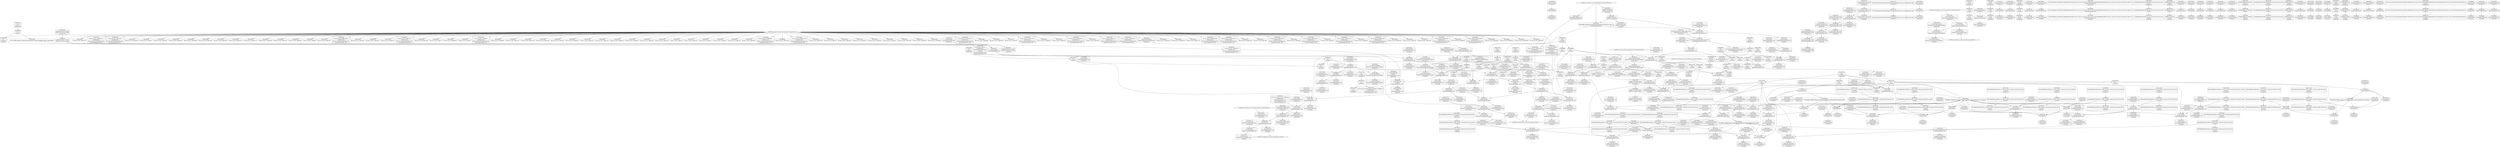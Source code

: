 digraph {
	CE0x3c3e3a0 [shape=record,shape=Mrecord,label="{CE0x3c3e3a0|current_sid:do.body|*SummSink*}"]
	CE0x3c195b0 [shape=record,shape=Mrecord,label="{CE0x3c195b0|i32_22|*Constant*|*SummSink*}"]
	CE0x3bf8130 [shape=record,shape=Mrecord,label="{CE0x3bf8130|current_sid:tmp11|security/selinux/hooks.c,218|*SummSource*}"]
	CE0x3bf82b0 [shape=record,shape=Mrecord,label="{CE0x3bf82b0|current_sid:tmp11|security/selinux/hooks.c,218|*SummSink*}"]
	CE0x3bf40a0 [shape=record,shape=Mrecord,label="{CE0x3bf40a0|80:_i32,_112:_i8*,_:_CRE_9,10_}"]
	CE0x3befe80 [shape=record,shape=Mrecord,label="{CE0x3befe80|selinux_shm_shmat:tmp2|security/selinux/hooks.c,5374}"]
	CE0x3bfabe0 [shape=record,shape=Mrecord,label="{CE0x3bfabe0|_ret_i32_%call2,_!dbg_!27728|security/selinux/hooks.c,5136}"]
	CE0x3c57300 [shape=record,shape=Mrecord,label="{CE0x3c57300|%struct.task_struct*_(%struct.task_struct**)*_asm_movq_%gs:$_1:P_,$0_,_r,im,_dirflag_,_fpsr_,_flags_}"]
	CE0x3c0fc90 [shape=record,shape=Mrecord,label="{CE0x3c0fc90|get_current:entry|*SummSource*}"]
	CE0x3c02180 [shape=record,shape=Mrecord,label="{CE0x3c02180|selinux_shm_shmat:perms.0|*SummSink*}"]
	CE0x3bf2370 [shape=record,shape=Mrecord,label="{CE0x3bf2370|i64*_getelementptr_inbounds_(_2_x_i64_,_2_x_i64_*___llvm_gcov_ctr98,_i64_0,_i64_1)|*Constant*}"]
	CE0x3c32280 [shape=record,shape=Mrecord,label="{CE0x3c32280|avc_has_perm:entry|*SummSink*}"]
	CE0x3c08eb0 [shape=record,shape=Mrecord,label="{CE0x3c08eb0|80:_i32,_112:_i8*,_:_CRE_26,27_}"]
	CE0x3c1abe0 [shape=record,shape=Mrecord,label="{CE0x3c1abe0|ipc_has_perm:ad|security/selinux/hooks.c, 5128|*SummSink*}"]
	CE0x3c0b9f0 [shape=record,shape=Mrecord,label="{CE0x3c0b9f0|current_sid:tmp2}"]
	CE0x3c36190 [shape=record,shape=Mrecord,label="{CE0x3c36190|i64*_getelementptr_inbounds_(_11_x_i64_,_11_x_i64_*___llvm_gcov_ctr125,_i64_0,_i64_9)|*Constant*|*SummSource*}"]
	CE0x3c1a680 [shape=record,shape=Mrecord,label="{CE0x3c1a680|current_sid:tmp7|security/selinux/hooks.c,218}"]
	CE0x3c04740 [shape=record,shape=Mrecord,label="{CE0x3c04740|80:_i32,_112:_i8*,_:_CRE_41,42_}"]
	CE0x3bf5e80 [shape=record,shape=Mrecord,label="{CE0x3bf5e80|i32_3|*Constant*|*SummSink*}"]
	CE0x3bec8d0 [shape=record,shape=Mrecord,label="{CE0x3bec8d0|selinux_shm_shmat:bb|*SummSource*}"]
	CE0x3c41880 [shape=record,shape=Mrecord,label="{CE0x3c41880|i64_4|*Constant*|*SummSink*}"]
	CE0x3c3b240 [shape=record,shape=Mrecord,label="{CE0x3c3b240|i32_218|*Constant*|*SummSource*}"]
	CE0x3bf4ce0 [shape=record,shape=Mrecord,label="{CE0x3bf4ce0|80:_i32,_112:_i8*,_:_CRE_17,18_}"]
	CE0x3bf7460 [shape=record,shape=Mrecord,label="{CE0x3bf7460|80:_i32,_112:_i8*,_:_CRE_50,51_}"]
	CE0x3c28620 [shape=record,shape=Mrecord,label="{CE0x3c28620|i64*_getelementptr_inbounds_(_11_x_i64_,_11_x_i64_*___llvm_gcov_ctr125,_i64_0,_i64_10)|*Constant*}"]
	CE0x3bff6b0 [shape=record,shape=Mrecord,label="{CE0x3bff6b0|selinux_shm_shmat:tobool|security/selinux/hooks.c,5374|*SummSink*}"]
	CE0x3c33440 [shape=record,shape=Mrecord,label="{CE0x3c33440|avc_has_perm:requested|Function::avc_has_perm&Arg::requested::}"]
	CE0x3bed870 [shape=record,shape=Mrecord,label="{CE0x3bed870|selinux_shm_shmat:tmp11|security/selinux/hooks.c,5379}"]
	CE0x3c7c120 [shape=record,shape=Mrecord,label="{CE0x3c7c120|_call_void_mcount()_#3}"]
	CE0x3bff830 [shape=record,shape=Mrecord,label="{CE0x3bff830|selinux_shm_shmat:entry}"]
	CE0x3bf24f0 [shape=record,shape=Mrecord,label="{CE0x3bf24f0|selinux_shm_shmat:tmp}"]
	CE0x3c3fab0 [shape=record,shape=Mrecord,label="{CE0x3c3fab0|_call_void_lockdep_rcu_suspicious(i8*_getelementptr_inbounds_(_25_x_i8_,_25_x_i8_*_.str3,_i32_0,_i32_0),_i32_218,_i8*_getelementptr_inbounds_(_45_x_i8_,_45_x_i8_*_.str12,_i32_0,_i32_0))_#10,_!dbg_!27727|security/selinux/hooks.c,218|*SummSink*}"]
	CE0x3bf7b80 [shape=record,shape=Mrecord,label="{CE0x3bf7b80|80:_i32,_112:_i8*,_:_CRE_56,57_}"]
	CE0x3c31040 [shape=record,shape=Mrecord,label="{CE0x3c31040|ipc_has_perm:tmp8|security/selinux/hooks.c,5136}"]
	CE0x3c28eb0 [shape=record,shape=Mrecord,label="{CE0x3c28eb0|current_sid:tmp20|security/selinux/hooks.c,218|*SummSink*}"]
	CE0x3c3abc0 [shape=record,shape=Mrecord,label="{CE0x3c3abc0|i8*_getelementptr_inbounds_(_25_x_i8_,_25_x_i8_*_.str3,_i32_0,_i32_0)|*Constant*|*SummSource*}"]
	CE0x3bfd9f0 [shape=record,shape=Mrecord,label="{CE0x3bfd9f0|_ret_i32_%call,_!dbg_!27724|security/selinux/hooks.c,5379|*SummSink*}"]
	CE0x3c32c20 [shape=record,shape=Mrecord,label="{CE0x3c32c20|avc_has_perm:tsid|Function::avc_has_perm&Arg::tsid::|*SummSink*}"]
	CE0x3c16350 [shape=record,shape=Mrecord,label="{CE0x3c16350|get_current:tmp}"]
	CE0x3bffa70 [shape=record,shape=Mrecord,label="{CE0x3bffa70|GLOBAL:current_task|Global_var:current_task|*SummSource*}"]
	CE0x3c3c7f0 [shape=record,shape=Mrecord,label="{CE0x3c3c7f0|current_sid:tmp15|security/selinux/hooks.c,218}"]
	CE0x3bfa4e0 [shape=record,shape=Mrecord,label="{CE0x3bfa4e0|ipc_has_perm:perms|Function::ipc_has_perm&Arg::perms::}"]
	CE0x3c01c00 [shape=record,shape=Mrecord,label="{CE0x3c01c00|selinux_shm_shmat:tmp8|security/selinux/hooks.c,5377|*SummSink*}"]
	CE0x3bfa120 [shape=record,shape=Mrecord,label="{CE0x3bfa120|GLOBAL:ipc_has_perm|*Constant*|*SummSink*}"]
	CE0x3c108b0 [shape=record,shape=Mrecord,label="{CE0x3c108b0|current_sid:cred|security/selinux/hooks.c,218|*SummSource*}"]
	CE0x3bd9dc0 [shape=record,shape=Mrecord,label="{CE0x3bd9dc0|80:_i32,_112:_i8*,_:_CRE_67,68_}"]
	CE0x3c2ece0 [shape=record,shape=Mrecord,label="{CE0x3c2ece0|i64*_getelementptr_inbounds_(_11_x_i64_,_11_x_i64_*___llvm_gcov_ctr125,_i64_0,_i64_1)|*Constant*}"]
	CE0x3c40e60 [shape=record,shape=Mrecord,label="{CE0x3c40e60|current_sid:tobool1|security/selinux/hooks.c,218}"]
	CE0x3c2a370 [shape=record,shape=Mrecord,label="{CE0x3c2a370|ipc_has_perm:type|security/selinux/hooks.c,5133|*SummSource*}"]
	CE0x3c42070 [shape=record,shape=Mrecord,label="{CE0x3c42070|i64_5|*Constant*|*SummSource*}"]
	CE0x3c091c0 [shape=record,shape=Mrecord,label="{CE0x3c091c0|_call_void_mcount()_#3}"]
	CE0x3c08760 [shape=record,shape=Mrecord,label="{CE0x3c08760|ipc_has_perm:tmp3|*SummSource*}"]
	CE0x3c01f50 [shape=record,shape=Mrecord,label="{CE0x3c01f50|i32_16|*Constant*|*SummSink*}"]
	CE0x3c417b0 [shape=record,shape=Mrecord,label="{CE0x3c417b0|i64_4|*Constant*|*SummSource*}"]
	CE0x3c12f10 [shape=record,shape=Mrecord,label="{CE0x3c12f10|i64_3|*Constant*}"]
	CE0x3bfbf80 [shape=record,shape=Mrecord,label="{CE0x3bfbf80|current_sid:tobool|security/selinux/hooks.c,218}"]
	CE0x3be4e70 [shape=record,shape=Mrecord,label="{CE0x3be4e70|i64_1|*Constant*|*SummSink*}"]
	CE0x3c16950 [shape=record,shape=Mrecord,label="{CE0x3c16950|current_sid:tmp24|security/selinux/hooks.c,220}"]
	CE0x3bfd570 [shape=record,shape=Mrecord,label="{CE0x3bfd570|ipc_has_perm:tmp}"]
	CE0x3c00ba0 [shape=record,shape=Mrecord,label="{CE0x3c00ba0|_ret_i32_%tmp24,_!dbg_!27742|security/selinux/hooks.c,220}"]
	CE0x3c105b0 [shape=record,shape=Mrecord,label="{CE0x3c105b0|i32_78|*Constant*|*SummSink*}"]
	CE0x3c0f270 [shape=record,shape=Mrecord,label="{CE0x3c0f270|current_sid:tmp19|security/selinux/hooks.c,218}"]
	CE0x3c14430 [shape=record,shape=Mrecord,label="{CE0x3c14430|current_sid:entry|*SummSource*}"]
	CE0x3c1ab40 [shape=record,shape=Mrecord,label="{CE0x3c1ab40|get_current:tmp4|./arch/x86/include/asm/current.h,14}"]
	CE0x3bfb300 [shape=record,shape=Mrecord,label="{CE0x3bfb300|current_sid:if.then|*SummSink*}"]
	CE0x3c00e30 [shape=record,shape=Mrecord,label="{CE0x3c00e30|_ret_i32_%tmp24,_!dbg_!27742|security/selinux/hooks.c,220|*SummSink*}"]
	CE0x3c52380 [shape=record,shape=Mrecord,label="{CE0x3c52380|get_current:tmp3|*SummSink*}"]
	CE0x3c35a20 [shape=record,shape=Mrecord,label="{CE0x3c35a20|i32_218|*Constant*|*SummSink*}"]
	CE0x3c3f240 [shape=record,shape=Mrecord,label="{CE0x3c3f240|i8_1|*Constant*}"]
	CE0x3c07d80 [shape=record,shape=Mrecord,label="{CE0x3c07d80|i64*_getelementptr_inbounds_(_6_x_i64_,_6_x_i64_*___llvm_gcov_ctr316,_i64_0,_i64_3)|*Constant*|*SummSink*}"]
	CE0x3bfa250 [shape=record,shape=Mrecord,label="{CE0x3bfa250|ipc_has_perm:entry}"]
	CE0x3c04280 [shape=record,shape=Mrecord,label="{CE0x3c04280|80:_i32,_112:_i8*,_:_CRE_37,38_}"]
	CE0x3bee180 [shape=record,shape=Mrecord,label="{CE0x3bee180|GLOBAL:current_sid.__warned|Global_var:current_sid.__warned|*SummSource*}"]
	CE0x3c112f0 [shape=record,shape=Mrecord,label="{CE0x3c112f0|current_sid:tmp5|security/selinux/hooks.c,218|*SummSink*}"]
	CE0x3c28b90 [shape=record,shape=Mrecord,label="{CE0x3c28b90|current_sid:tmp20|security/selinux/hooks.c,218}"]
	CE0x3bf43d0 [shape=record,shape=Mrecord,label="{CE0x3bf43d0|80:_i32,_112:_i8*,_:_CRE_4,5_}"]
	CE0x3bf6120 [shape=record,shape=Mrecord,label="{CE0x3bf6120|ipc_has_perm:key|security/selinux/hooks.c,5134|*SummSource*}"]
	CE0x3bffce0 [shape=record,shape=Mrecord,label="{CE0x3bffce0|current_sid:tmp6|security/selinux/hooks.c,218|*SummSource*}"]
	CE0x3bda0d0 [shape=record,shape=Mrecord,label="{CE0x3bda0d0|_call_void_mcount()_#3}"]
	CE0x3c33690 [shape=record,shape=Mrecord,label="{CE0x3c33690|avc_has_perm:requested|Function::avc_has_perm&Arg::requested::|*SummSink*}"]
	CE0x3c04870 [shape=record,shape=Mrecord,label="{CE0x3c04870|80:_i32,_112:_i8*,_:_CRE_42,43_}"]
	CE0x3c09620 [shape=record,shape=Mrecord,label="{CE0x3c09620|80:_i32,_112:_i8*,_:_CRE_1,2_}"]
	CE0x3c006f0 [shape=record,shape=Mrecord,label="{CE0x3c006f0|_call_void_mcount()_#3}"]
	CE0x3c0bce0 [shape=record,shape=Mrecord,label="{CE0x3c0bce0|current_sid:tmp3}"]
	CE0x3bec580 [shape=record,shape=Mrecord,label="{CE0x3bec580|selinux_shm_shmat:tmp9|security/selinux/hooks.c,5377|*SummSource*}"]
	CE0x3be2210 [shape=record,shape=Mrecord,label="{CE0x3be2210|selinux_shm_shmat:tmp8|security/selinux/hooks.c,5377|*SummSource*}"]
	CE0x3c2f250 [shape=record,shape=Mrecord,label="{CE0x3c2f250|ipc_has_perm:ipc_id|security/selinux/hooks.c,5134}"]
	CE0x3c31fc0 [shape=record,shape=Mrecord,label="{CE0x3c31fc0|avc_has_perm:entry|*SummSource*}"]
	CE0x3bf27e0 [shape=record,shape=Mrecord,label="{CE0x3bf27e0|get_current:tmp1|*SummSink*}"]
	CE0x3c19ec0 [shape=record,shape=Mrecord,label="{CE0x3c19ec0|current_sid:tmp22|security/selinux/hooks.c,218|*SummSource*}"]
	CE0x3bfd1a0 [shape=record,shape=Mrecord,label="{CE0x3bfd1a0|i64*_getelementptr_inbounds_(_2_x_i64_,_2_x_i64_*___llvm_gcov_ctr294,_i64_0,_i64_0)|*Constant*}"]
	CE0x3c059e0 [shape=record,shape=Mrecord,label="{CE0x3c059e0|selinux_shm_shmat:tmp1|*SummSource*}"]
	CE0x3c111c0 [shape=record,shape=Mrecord,label="{CE0x3c111c0|GLOBAL:__llvm_gcov_ctr125|Global_var:__llvm_gcov_ctr125|*SummSource*}"]
	CE0x3c40380 [shape=record,shape=Mrecord,label="{CE0x3c40380|current_sid:tmp9|security/selinux/hooks.c,218|*SummSource*}"]
	CE0x3befe10 [shape=record,shape=Mrecord,label="{CE0x3befe10|i64_2|*Constant*|*SummSink*}"]
	CE0x3c3ad60 [shape=record,shape=Mrecord,label="{CE0x3c3ad60|GLOBAL:lockdep_rcu_suspicious|*Constant*}"]
	CE0x3bd9c90 [shape=record,shape=Mrecord,label="{CE0x3bd9c90|80:_i32,_112:_i8*,_:_CRE_66,67_}"]
	CE0x3bef020 [shape=record,shape=Mrecord,label="{CE0x3bef020|80:_i32,_112:_i8*,_:_CRE_5,6_}"]
	CE0x3c020b0 [shape=record,shape=Mrecord,label="{CE0x3c020b0|selinux_shm_shmat:perms.0|*SummSource*}"]
	CE0x3c19980 [shape=record,shape=Mrecord,label="{CE0x3c19980|current_sid:security|security/selinux/hooks.c,218|*SummSource*}"]
	CE0x3bd9440 [shape=record,shape=Mrecord,label="{CE0x3bd9440|80:_i32,_112:_i8*,_:_CRE_59,60_}"]
	CE0x3bfdfd0 [shape=record,shape=Mrecord,label="{CE0x3bfdfd0|current_sid:tmp8|security/selinux/hooks.c,218|*SummSink*}"]
	CE0x3bfa330 [shape=record,shape=Mrecord,label="{CE0x3bfa330|ipc_has_perm:entry|*SummSource*}"]
	CE0x3c40280 [shape=record,shape=Mrecord,label="{CE0x3c40280|current_sid:tmp9|security/selinux/hooks.c,218}"]
	CE0x3c19110 [shape=record,shape=Mrecord,label="{CE0x3c19110|get_current:tmp1|*SummSource*}"]
	CE0x3bf39b0 [shape=record,shape=Mrecord,label="{CE0x3bf39b0|80:_i32,_112:_i8*,_:_CRE_84,88_|*MultipleSource*|Function::selinux_shm_shmat&Arg::shp::|security/selinux/hooks.c,5379}"]
	CE0x3c03150 [shape=record,shape=Mrecord,label="{CE0x3c03150|selinux_shm_shmat:entry|*SummSink*}"]
	CE0x3bf4a80 [shape=record,shape=Mrecord,label="{CE0x3bf4a80|80:_i32,_112:_i8*,_:_CRE_15,16_}"]
	CE0x3c107b0 [shape=record,shape=Mrecord,label="{CE0x3c107b0|COLLAPSED:_GCMRE_current_task_external_global_%struct.task_struct*:_elem_0::|security/selinux/hooks.c,218}"]
	CE0x3c35c80 [shape=record,shape=Mrecord,label="{CE0x3c35c80|i8*_getelementptr_inbounds_(_45_x_i8_,_45_x_i8_*_.str12,_i32_0,_i32_0)|*Constant*|*SummSource*}"]
	CE0x3c01460 [shape=record,shape=Mrecord,label="{CE0x3c01460|i64*_getelementptr_inbounds_(_6_x_i64_,_6_x_i64_*___llvm_gcov_ctr316,_i64_0,_i64_3)|*Constant*}"]
	CE0x3c0a670 [shape=record,shape=Mrecord,label="{CE0x3c0a670|GLOBAL:__llvm_gcov_ctr125|Global_var:__llvm_gcov_ctr125}"]
	CE0x3bda790 [shape=record,shape=Mrecord,label="{CE0x3bda790|GLOBAL:current_sid|*Constant*|*SummSink*}"]
	CE0x3befda0 [shape=record,shape=Mrecord,label="{CE0x3befda0|i64_2|*Constant*|*SummSource*}"]
	CE0x3bea430 [shape=record,shape=Mrecord,label="{CE0x3bea430|selinux_shm_shmat:shp|Function::selinux_shm_shmat&Arg::shp::|*SummSource*}"]
	CE0x3bff5f0 [shape=record,shape=Mrecord,label="{CE0x3bff5f0|selinux_shm_shmat:tobool|security/selinux/hooks.c,5374|*SummSource*}"]
	CE0x3be5b50 [shape=record,shape=Mrecord,label="{CE0x3be5b50|80:_i32,_112:_i8*,_:_CRE_120,128_|*MultipleSource*|Function::selinux_shm_shmat&Arg::shp::|security/selinux/hooks.c,5379}"]
	CE0x3bec6f0 [shape=record,shape=Mrecord,label="{CE0x3bec6f0|selinux_shm_shmat:tmp9|security/selinux/hooks.c,5377|*SummSink*}"]
	CE0x3bfc390 [shape=record,shape=Mrecord,label="{CE0x3bfc390|ipc_has_perm:call|security/selinux/hooks.c,5129|*SummSource*}"]
	CE0x3c13bb0 [shape=record,shape=Mrecord,label="{CE0x3c13bb0|ipc_has_perm:tmp4|*LoadInst*|security/selinux/hooks.c,5131|*SummSource*}"]
	CE0x3c061a0 [shape=record,shape=Mrecord,label="{CE0x3c061a0|selinux_shm_shmat:if.end}"]
	CE0x3c41710 [shape=record,shape=Mrecord,label="{CE0x3c41710|i64_4|*Constant*}"]
	CE0x3c0a4f0 [shape=record,shape=Mrecord,label="{CE0x3c0a4f0|current_sid:tmp5|security/selinux/hooks.c,218}"]
	CE0x3bd91e0 [shape=record,shape=Mrecord,label="{CE0x3bd91e0|80:_i32,_112:_i8*,_:_CRE_57,58_}"]
	CE0x3bef150 [shape=record,shape=Mrecord,label="{CE0x3bef150|80:_i32,_112:_i8*,_:_CRE_6,7_}"]
	CE0x3c3cd80 [shape=record,shape=Mrecord,label="{CE0x3c3cd80|current_sid:tmp16|security/selinux/hooks.c,218|*SummSource*}"]
	CE0x3c57400 [shape=record,shape=Mrecord,label="{CE0x3c57400|%struct.task_struct*_(%struct.task_struct**)*_asm_movq_%gs:$_1:P_,$0_,_r,im,_dirflag_,_fpsr_,_flags_|*SummSource*}"]
	CE0x3c3c8d0 [shape=record,shape=Mrecord,label="{CE0x3c3c8d0|current_sid:tmp15|security/selinux/hooks.c,218|*SummSink*}"]
	CE0x3c16250 [shape=record,shape=Mrecord,label="{CE0x3c16250|get_current:bb}"]
	CE0x3bfa670 [shape=record,shape=Mrecord,label="{CE0x3bfa670|ipc_has_perm:ipc_perms|Function::ipc_has_perm&Arg::ipc_perms::|*SummSource*}"]
	CE0x3bfc950 [shape=record,shape=Mrecord,label="{CE0x3bfc950|current_sid:call|security/selinux/hooks.c,218}"]
	CE0x3c16fa0 [shape=record,shape=Mrecord,label="{CE0x3c16fa0|get_current:bb|*SummSink*}"]
	CE0x3bee800 [shape=record,shape=Mrecord,label="{CE0x3bee800|current_sid:call|security/selinux/hooks.c,218|*SummSink*}"]
	CE0x3c0c800 [shape=record,shape=Mrecord,label="{CE0x3c0c800|80:_i32,_112:_i8*,_:_CRE_13,14_}"]
	CE0x3c31270 [shape=record,shape=Mrecord,label="{CE0x3c31270|ipc_has_perm:tmp8|security/selinux/hooks.c,5136|*SummSource*}"]
	CE0x3c52280 [shape=record,shape=Mrecord,label="{CE0x3c52280|get_current:tmp3|*SummSource*}"]
	CE0x3c04150 [shape=record,shape=Mrecord,label="{CE0x3c04150|80:_i32,_112:_i8*,_:_CRE_36,37_}"]
	CE0x3c2a700 [shape=record,shape=Mrecord,label="{CE0x3c2a700|0:_i8,_8:_i32,_24:_%struct.selinux_audit_data*,_:_SCMRE_0,1_|*MultipleSource*|security/selinux/hooks.c, 5128|security/selinux/hooks.c,5133}"]
	CE0x3bed800 [shape=record,shape=Mrecord,label="{CE0x3bed800|selinux_shm_shmat:shp|Function::selinux_shm_shmat&Arg::shp::}"]
	CE0x3bfb3d0 [shape=record,shape=Mrecord,label="{CE0x3bfb3d0|i64*_getelementptr_inbounds_(_11_x_i64_,_11_x_i64_*___llvm_gcov_ctr125,_i64_0,_i64_0)|*Constant*}"]
	CE0x3c45c60 [shape=record,shape=Mrecord,label="{CE0x3c45c60|i64*_getelementptr_inbounds_(_11_x_i64_,_11_x_i64_*___llvm_gcov_ctr125,_i64_0,_i64_8)|*Constant*|*SummSink*}"]
	CE0x3c137f0 [shape=record,shape=Mrecord,label="{CE0x3c137f0|ipc_has_perm:tmp4|*LoadInst*|security/selinux/hooks.c,5131}"]
	CE0x3bfa990 [shape=record,shape=Mrecord,label="{CE0x3bfa990|ipc_has_perm:perms|Function::ipc_has_perm&Arg::perms::|*SummSource*}"]
	CE0x3c13200 [shape=record,shape=Mrecord,label="{CE0x3c13200|i32_10|*Constant*}"]
	CE0x3bfd650 [shape=record,shape=Mrecord,label="{CE0x3bfd650|ipc_has_perm:tmp|*SummSource*}"]
	CE0x3c197a0 [shape=record,shape=Mrecord,label="{CE0x3c197a0|COLLAPSED:_CMRE:_elem_0::|security/selinux/hooks.c,218}"]
	CE0x3c10460 [shape=record,shape=Mrecord,label="{CE0x3c10460|i32_78|*Constant*}"]
	CE0x3bda470 [shape=record,shape=Mrecord,label="{CE0x3bda470|GLOBAL:current_sid|*Constant*}"]
	CE0x3c87aa0 [shape=record,shape=Mrecord,label="{CE0x3c87aa0|get_current:tmp|*SummSink*}"]
	CE0x3bf7920 [shape=record,shape=Mrecord,label="{CE0x3bf7920|80:_i32,_112:_i8*,_:_CRE_54,55_}"]
	CE0x3bfe190 [shape=record,shape=Mrecord,label="{CE0x3bfe190|current_sid:tobool1|security/selinux/hooks.c,218|*SummSource*}"]
	CE0x3c350f0 [shape=record,shape=Mrecord,label="{CE0x3c350f0|current_sid:bb|*SummSink*}"]
	CE0x3c16ae0 [shape=record,shape=Mrecord,label="{CE0x3c16ae0|current_sid:tmp24|security/selinux/hooks.c,220|*SummSource*}"]
	CE0x3c05d50 [shape=record,shape=Mrecord,label="{CE0x3c05d50|80:_i32,_112:_i8*,_:_CRE_21,22_}"]
	CE0x3c2aa90 [shape=record,shape=Mrecord,label="{CE0x3c2aa90|ipc_has_perm:key|security/selinux/hooks.c,5134|*SummSink*}"]
	CE0x3c11280 [shape=record,shape=Mrecord,label="{CE0x3c11280|current_sid:tmp5|security/selinux/hooks.c,218|*SummSource*}"]
	CE0x3bf4e10 [shape=record,shape=Mrecord,label="{CE0x3bf4e10|80:_i32,_112:_i8*,_:_CRE_18,19_}"]
	CE0x3bf7330 [shape=record,shape=Mrecord,label="{CE0x3bf7330|80:_i32,_112:_i8*,_:_CRE_49,50_}"]
	CE0x3bf8800 [shape=record,shape=Mrecord,label="{CE0x3bf8800|selinux_shm_shmat:tmp5|security/selinux/hooks.c,5374|*SummSink*}"]
	CE0x3c3f410 [shape=record,shape=Mrecord,label="{CE0x3c3f410|i8_1|*Constant*|*SummSource*}"]
	CE0x3be7480 [shape=record,shape=Mrecord,label="{CE0x3be7480|selinux_shm_shmat:call|security/selinux/hooks.c,5379|*SummSource*}"]
	CE0x3c3a970 [shape=record,shape=Mrecord,label="{CE0x3c3a970|i8*_getelementptr_inbounds_(_25_x_i8_,_25_x_i8_*_.str3,_i32_0,_i32_0)|*Constant*}"]
	"CONST[source:2(external),value:0(static)][purpose:{operation}][SrcIdx:0]"
	CE0x3c09ee0 [shape=record,shape=Mrecord,label="{CE0x3c09ee0|80:_i32,_112:_i8*,_:_CRE_34,35_}"]
	CE0x3bdae00 [shape=record,shape=Mrecord,label="{CE0x3bdae00|i64*_getelementptr_inbounds_(_6_x_i64_,_6_x_i64_*___llvm_gcov_ctr316,_i64_0,_i64_3)|*Constant*|*SummSource*}"]
	CE0x3be65d0 [shape=record,shape=Mrecord,label="{CE0x3be65d0|80:_i32,_112:_i8*,_:_CRE_168,172_|*MultipleSource*|Function::selinux_shm_shmat&Arg::shp::|security/selinux/hooks.c,5379}"]
	CE0x3bd9ef0 [shape=record,shape=Mrecord,label="{CE0x3bd9ef0|80:_i32,_112:_i8*,_:_CRE_68,69_}"]
	CE0x3bf6d80 [shape=record,shape=Mrecord,label="{CE0x3bf6d80|80:_i32,_112:_i8*,_:_CRE_44,45_}"]
	CE0x3c14ba0 [shape=record,shape=Mrecord,label="{CE0x3c14ba0|current_sid:cred|security/selinux/hooks.c,218|*SummSink*}"]
	CE0x3bff970 [shape=record,shape=Mrecord,label="{CE0x3bff970|GLOBAL:current_task|Global_var:current_task}"]
	CE0x3c08910 [shape=record,shape=Mrecord,label="{CE0x3c08910|selinux_shm_shmat:tmp4|security/selinux/hooks.c,5374|*SummSink*}"]
	CE0x3bf1d40 [shape=record,shape=Mrecord,label="{CE0x3bf1d40|_call_void_mcount()_#3|*SummSink*}"]
	CE0x3beac50 [shape=record,shape=Mrecord,label="{CE0x3beac50|selinux_shm_shmat:shmflg|Function::selinux_shm_shmat&Arg::shmflg::|*SummSource*}"]
	CE0x3c30c40 [shape=record,shape=Mrecord,label="{CE0x3c30c40|ipc_has_perm:tmp7|security/selinux/hooks.c,5136|*SummSink*}"]
	CE0x3c04f50 [shape=record,shape=Mrecord,label="{CE0x3c04f50|selinux_shm_shmat:tmp6|security/selinux/hooks.c,5375|*SummSource*}"]
	CE0x3c46e80 [shape=record,shape=Mrecord,label="{CE0x3c46e80|current_sid:if.end|*SummSink*}"]
	CE0x3c170d0 [shape=record,shape=Mrecord,label="{CE0x3c170d0|i64*_getelementptr_inbounds_(_2_x_i64_,_2_x_i64_*___llvm_gcov_ctr98,_i64_0,_i64_0)|*Constant*|*SummSource*}"]
	CE0x3bfd8e0 [shape=record,shape=Mrecord,label="{CE0x3bfd8e0|_ret_i32_%call,_!dbg_!27724|security/selinux/hooks.c,5379|*SummSource*}"]
	CE0x5b38a80 [shape=record,shape=Mrecord,label="{CE0x5b38a80|i64_0|*Constant*|*SummSource*}"]
	CE0x3c10e40 [shape=record,shape=Mrecord,label="{CE0x3c10e40|get_current:tmp4|./arch/x86/include/asm/current.h,14|*SummSource*}"]
	CE0x3be72b0 [shape=record,shape=Mrecord,label="{CE0x3be72b0|selinux_shm_shmat:call|security/selinux/hooks.c,5379}"]
	CE0x3bee8f0 [shape=record,shape=Mrecord,label="{CE0x3bee8f0|i32_0|*Constant*}"]
	CE0x3bf1720 [shape=record,shape=Mrecord,label="{CE0x3bf1720|i64*_getelementptr_inbounds_(_2_x_i64_,_2_x_i64_*___llvm_gcov_ctr98,_i64_0,_i64_1)|*Constant*|*SummSink*}"]
	CE0x3c19910 [shape=record,shape=Mrecord,label="{CE0x3c19910|current_sid:security|security/selinux/hooks.c,218}"]
	CE0x3c2f830 [shape=record,shape=Mrecord,label="{CE0x3c2f830|ipc_has_perm:ipc_id|security/selinux/hooks.c,5134|*SummSource*}"]
	CE0x3c3ba20 [shape=record,shape=Mrecord,label="{CE0x3c3ba20|i1_true|*Constant*|*SummSink*}"]
	CE0x3c13d30 [shape=record,shape=Mrecord,label="{CE0x3c13d30|ipc_has_perm:tmp4|*LoadInst*|security/selinux/hooks.c,5131|*SummSink*}"]
	CE0x3c09710 [shape=record,shape=Mrecord,label="{CE0x3c09710|80:_i32,_112:_i8*,_:_CRE_2,3_}"]
	CE0x3c135f0 [shape=record,shape=Mrecord,label="{CE0x3c135f0|i32_0|*Constant*}"]
	CE0x3c3b400 [shape=record,shape=Mrecord,label="{CE0x3c3b400|current_sid:tmp14|security/selinux/hooks.c,218}"]
	CE0x3c0fa50 [shape=record,shape=Mrecord,label="{CE0x3c0fa50|GLOBAL:get_current|*Constant*|*SummSink*}"]
	CE0x3c02ef0 [shape=record,shape=Mrecord,label="{CE0x3c02ef0|selinux_shm_shmat:tmp10|security/selinux/hooks.c,5379|*SummSource*}"]
	CE0x3c14550 [shape=record,shape=Mrecord,label="{CE0x3c14550|current_sid:entry|*SummSink*}"]
	CE0x3be67a0 [shape=record,shape=Mrecord,label="{CE0x3be67a0|80:_i32,_112:_i8*,_:_CRE_172,176_|*MultipleSource*|Function::selinux_shm_shmat&Arg::shp::|security/selinux/hooks.c,5379}"]
	CE0x3bf30c0 [shape=record,shape=Mrecord,label="{CE0x3bf30c0|80:_i32,_112:_i8*,_:_CRE_69,70_}"]
	CE0x3bfefc0 [shape=record,shape=Mrecord,label="{CE0x3bfefc0|selinux_shm_shmat:and|security/selinux/hooks.c,5374|*SummSink*}"]
	CE0x3c05c20 [shape=record,shape=Mrecord,label="{CE0x3c05c20|80:_i32,_112:_i8*,_:_CRE_20,21_}"]
	CE0x3c3fa40 [shape=record,shape=Mrecord,label="{CE0x3c3fa40|_call_void_lockdep_rcu_suspicious(i8*_getelementptr_inbounds_(_25_x_i8_,_25_x_i8_*_.str3,_i32_0,_i32_0),_i32_218,_i8*_getelementptr_inbounds_(_45_x_i8_,_45_x_i8_*_.str12,_i32_0,_i32_0))_#10,_!dbg_!27727|security/selinux/hooks.c,218|*SummSource*}"]
	CE0x3c156c0 [shape=record,shape=Mrecord,label="{CE0x3c156c0|i32_1|*Constant*}"]
	CE0x3c32af0 [shape=record,shape=Mrecord,label="{CE0x3c32af0|avc_has_perm:tsid|Function::avc_has_perm&Arg::tsid::|*SummSource*}"]
	CE0x3bea5d0 [shape=record,shape=Mrecord,label="{CE0x3bea5d0|selinux_shm_shmat:shm_perm|security/selinux/hooks.c,5379}"]
	CE0x3c080b0 [shape=record,shape=Mrecord,label="{CE0x3c080b0|i64_2|*Constant*}"]
	CE0x3c30420 [shape=record,shape=Mrecord,label="{CE0x3c30420|0:_i16,_4:_i32,_:_CRE_4,8_|*MultipleSource*|security/selinux/hooks.c,5136|*LoadInst*|security/selinux/hooks.c,5131|security/selinux/hooks.c,5131}"]
	CE0x3bfb4f0 [shape=record,shape=Mrecord,label="{CE0x3bfb4f0|i64*_getelementptr_inbounds_(_11_x_i64_,_11_x_i64_*___llvm_gcov_ctr125,_i64_0,_i64_0)|*Constant*|*SummSource*}"]
	CE0x3c08850 [shape=record,shape=Mrecord,label="{CE0x3c08850|selinux_shm_shmat:tmp4|security/selinux/hooks.c,5374|*SummSource*}"]
	CE0x3be6090 [shape=record,shape=Mrecord,label="{CE0x3be6090|80:_i32,_112:_i8*,_:_CRE_144,152_|*MultipleSource*|Function::selinux_shm_shmat&Arg::shp::|security/selinux/hooks.c,5379}"]
	CE0x3beb3d0 [shape=record,shape=Mrecord,label="{CE0x3beb3d0|ipc_has_perm:call|security/selinux/hooks.c,5129}"]
	CE0x3c029e0 [shape=record,shape=Mrecord,label="{CE0x3c029e0|i64*_getelementptr_inbounds_(_6_x_i64_,_6_x_i64_*___llvm_gcov_ctr316,_i64_0,_i64_5)|*Constant*|*SummSource*}"]
	CE0x3c3af00 [shape=record,shape=Mrecord,label="{CE0x3c3af00|GLOBAL:lockdep_rcu_suspicious|*Constant*|*SummSink*}"]
	CE0x3c33fb0 [shape=record,shape=Mrecord,label="{CE0x3c33fb0|current_sid:do.body|*SummSource*}"]
	CE0x3c04610 [shape=record,shape=Mrecord,label="{CE0x3c04610|80:_i32,_112:_i8*,_:_CRE_40,41_}"]
	CE0x3c07cc0 [shape=record,shape=Mrecord,label="{CE0x3c07cc0|selinux_shm_shmat:tmp3|security/selinux/hooks.c,5374|*SummSource*}"]
	CE0x3be57b0 [shape=record,shape=Mrecord,label="{CE0x3be57b0|80:_i32,_112:_i8*,_:_CRE_104,112_|*MultipleSource*|Function::selinux_shm_shmat&Arg::shp::|security/selinux/hooks.c,5379}"]
	CE0x3c35cf0 [shape=record,shape=Mrecord,label="{CE0x3c35cf0|i8*_getelementptr_inbounds_(_45_x_i8_,_45_x_i8_*_.str12,_i32_0,_i32_0)|*Constant*|*SummSink*}"]
	CE0x3c14ec0 [shape=record,shape=Mrecord,label="{CE0x3c14ec0|current_sid:tmp21|security/selinux/hooks.c,218}"]
	CE0x3c14050 [shape=record,shape=Mrecord,label="{CE0x3c14050|current_sid:tmp4|security/selinux/hooks.c,218|*SummSource*}"]
	CE0x5b389c0 [shape=record,shape=Mrecord,label="{CE0x5b389c0|selinux_shm_shmat:tmp2|security/selinux/hooks.c,5374|*SummSink*}"]
	CE0x3be6400 [shape=record,shape=Mrecord,label="{CE0x3be6400|80:_i32,_112:_i8*,_:_CRE_160,168_|*MultipleSource*|Function::selinux_shm_shmat&Arg::shp::|security/selinux/hooks.c,5379}"]
	CE0x3be3d50 [shape=record,shape=Mrecord,label="{CE0x3be3d50|selinux_shm_shmat:bb|*SummSink*}"]
	CE0x3c01590 [shape=record,shape=Mrecord,label="{CE0x3c01590|GLOBAL:__llvm_gcov_ctr316|Global_var:__llvm_gcov_ctr316|*SummSource*}"]
	CE0x3c3f590 [shape=record,shape=Mrecord,label="{CE0x3c3f590|i8_1|*Constant*|*SummSink*}"]
	CE0x3bd96a0 [shape=record,shape=Mrecord,label="{CE0x3bd96a0|80:_i32,_112:_i8*,_:_CRE_61,62_}"]
	CE0x3c1ac50 [shape=record,shape=Mrecord,label="{CE0x3c1ac50|i64*_getelementptr_inbounds_(_2_x_i64_,_2_x_i64_*___llvm_gcov_ctr294,_i64_0,_i64_1)|*Constant*|*SummSource*}"]
	CE0x3c09db0 [shape=record,shape=Mrecord,label="{CE0x3c09db0|80:_i32,_112:_i8*,_:_CRE_33,34_}"]
	CE0x3c41de0 [shape=record,shape=Mrecord,label="{CE0x3c41de0|i64_5|*Constant*}"]
	CE0x3bfcce0 [shape=record,shape=Mrecord,label="{CE0x3bfcce0|current_sid:land.lhs.true|*SummSink*}"]
	CE0x3c0f140 [shape=record,shape=Mrecord,label="{CE0x3c0f140|current_sid:tmp18|security/selinux/hooks.c,218|*SummSink*}"]
	CE0x3c2c760 [shape=record,shape=Mrecord,label="{CE0x3c2c760|i8_4|*Constant*|*SummSource*}"]
	CE0x3be11f0 [shape=record,shape=Mrecord,label="{CE0x3be11f0|selinux_shm_shmat:if.then|*SummSink*}"]
	CE0x5279360 [shape=record,shape=Mrecord,label="{CE0x5279360|selinux_shm_shmat:shmflg|Function::selinux_shm_shmat&Arg::shmflg::|*SummSink*}"]
	CE0x3c02bc0 [shape=record,shape=Mrecord,label="{CE0x3c02bc0|i64*_getelementptr_inbounds_(_6_x_i64_,_6_x_i64_*___llvm_gcov_ctr316,_i64_0,_i64_5)|*Constant*|*SummSink*}"]
	CE0x3bfafd0 [shape=record,shape=Mrecord,label="{CE0x3bfafd0|_ret_i32_%call2,_!dbg_!27728|security/selinux/hooks.c,5136|*SummSink*}"]
	CE0x3bed600 [shape=record,shape=Mrecord,label="{CE0x3bed600|selinux_shm_shmat:tmp10|security/selinux/hooks.c,5379|*SummSink*}"]
	CE0x3c0ea90 [shape=record,shape=Mrecord,label="{CE0x3c0ea90|current_sid:tmp17|security/selinux/hooks.c,218|*SummSource*}"]
	CE0x3c0eb00 [shape=record,shape=Mrecord,label="{CE0x3c0eb00|current_sid:tmp17|security/selinux/hooks.c,218|*SummSink*}"]
	CE0x3be5080 [shape=record,shape=Mrecord,label="{CE0x3be5080|selinux_shm_shmat:tmp1}"]
	CE0x3bfcf80 [shape=record,shape=Mrecord,label="{CE0x3bfcf80|current_sid:do.end}"]
	CE0x3bfa400 [shape=record,shape=Mrecord,label="{CE0x3bfa400|ipc_has_perm:entry|*SummSink*}"]
	CE0x3c07c50 [shape=record,shape=Mrecord,label="{CE0x3c07c50|selinux_shm_shmat:tmp3|security/selinux/hooks.c,5374}"]
	CE0x3bda3b0 [shape=record,shape=Mrecord,label="{CE0x3bda3b0|ipc_has_perm:call|security/selinux/hooks.c,5129|*SummSink*}"]
	CE0x3bf36b0 [shape=record,shape=Mrecord,label="{CE0x3bf36b0|80:_i32,_112:_i8*,_:_CRE_80,84_|*MultipleSource*|Function::selinux_shm_shmat&Arg::shp::|security/selinux/hooks.c,5379}"]
	CE0x3beb230 [shape=record,shape=Mrecord,label="{CE0x3beb230|_call_void_mcount()_#3|*SummSource*}"]
	CE0x3c15a60 [shape=record,shape=Mrecord,label="{CE0x3c15a60|current_sid:sid|security/selinux/hooks.c,220}"]
	CE0x3c0fd80 [shape=record,shape=Mrecord,label="{CE0x3c0fd80|get_current:entry|*SummSink*}"]
	CE0x3bf2060 [shape=record,shape=Mrecord,label="{CE0x3bf2060|GLOBAL:__llvm_gcov_ctr316|Global_var:__llvm_gcov_ctr316}"]
	CE0x3bff7a0 [shape=record,shape=Mrecord,label="{CE0x3bff7a0|selinux_shm_shmat:if.then}"]
	CE0x3c12f80 [shape=record,shape=Mrecord,label="{CE0x3c12f80|i64_3|*Constant*|*SummSource*}"]
	CE0x3c0b6a0 [shape=record,shape=Mrecord,label="{CE0x3c0b6a0|i64*_getelementptr_inbounds_(_2_x_i64_,_2_x_i64_*___llvm_gcov_ctr294,_i64_0,_i64_1)|*Constant*}"]
	CE0x3bed9a0 [shape=record,shape=Mrecord,label="{CE0x3bed9a0|selinux_shm_shmat:tmp11|security/selinux/hooks.c,5379|*SummSource*}"]
	CE0x3bfc7d0 [shape=record,shape=Mrecord,label="{CE0x3bfc7d0|_call_void_mcount()_#3|*SummSource*}"]
	CE0x3c1aaa0 [shape=record,shape=Mrecord,label="{CE0x3c1aaa0|_call_void_mcount()_#3|*SummSink*}"]
	CE0x3c06250 [shape=record,shape=Mrecord,label="{CE0x3c06250|i64_1|*Constant*}"]
	CE0x3c13320 [shape=record,shape=Mrecord,label="{CE0x3c13320|i32_10|*Constant*|*SummSource*}"]
	CE0x3c14130 [shape=record,shape=Mrecord,label="{CE0x3c14130|current_sid:tmp4|security/selinux/hooks.c,218|*SummSink*}"]
	CE0x3c33940 [shape=record,shape=Mrecord,label="{CE0x3c33940|avc_has_perm:auditdata|Function::avc_has_perm&Arg::auditdata::|*SummSource*}"]
	CE0x3c0c5a0 [shape=record,shape=Mrecord,label="{CE0x3c0c5a0|80:_i32,_112:_i8*,_:_CRE_11,12_}"]
	CE0x3c324f0 [shape=record,shape=Mrecord,label="{CE0x3c324f0|avc_has_perm:ssid|Function::avc_has_perm&Arg::ssid::}"]
	CE0x3c32d90 [shape=record,shape=Mrecord,label="{CE0x3c32d90|avc_has_perm:tclass|Function::avc_has_perm&Arg::tclass::}"]
	CE0x3c15fc0 [shape=record,shape=Mrecord,label="{CE0x3c15fc0|0:_i32,_4:_i32,_8:_i32,_12:_i32,_:_CMRE_4,8_|*MultipleSource*|security/selinux/hooks.c,218|security/selinux/hooks.c,218|security/selinux/hooks.c,220}"]
	CE0x3c02690 [shape=record,shape=Mrecord,label="{CE0x3c02690|i64_0|*Constant*}"]
	CE0x3be6d10 [shape=record,shape=Mrecord,label="{CE0x3be6d10|80:_i32,_112:_i8*,_:_CRE_192,200_|*MultipleSource*|Function::selinux_shm_shmat&Arg::shp::|security/selinux/hooks.c,5379}"]
	CE0x3c10050 [shape=record,shape=Mrecord,label="{CE0x3c10050|_ret_%struct.task_struct*_%tmp4,_!dbg_!27714|./arch/x86/include/asm/current.h,14}"]
	CE0x3c7c0b0 [shape=record,shape=Mrecord,label="{CE0x3c7c0b0|get_current:tmp|*SummSource*}"]
	CE0x3c41cd0 [shape=record,shape=Mrecord,label="{CE0x3c41cd0|i64*_getelementptr_inbounds_(_2_x_i64_,_2_x_i64_*___llvm_gcov_ctr98,_i64_0,_i64_0)|*Constant*|*SummSink*}"]
	CE0x3c29570 [shape=record,shape=Mrecord,label="{CE0x3c29570|ipc_has_perm:tmp5|security/selinux/hooks.c,5131}"]
	CE0x3beee30 [shape=record,shape=Mrecord,label="{CE0x3beee30|ipc_has_perm:tmp1|*SummSink*}"]
	CE0x3bfb240 [shape=record,shape=Mrecord,label="{CE0x3bfb240|current_sid:if.then|*SummSource*}"]
	CE0x3bff8d0 [shape=record,shape=Mrecord,label="{CE0x3bff8d0|%struct.task_struct*_(%struct.task_struct**)*_asm_movq_%gs:$_1:P_,$0_,_r,im,_dirflag_,_fpsr_,_flags_|*SummSink*}"]
	CE0x3c13860 [shape=record,shape=Mrecord,label="{CE0x3c13860|ipc_has_perm:security|security/selinux/hooks.c,5131|*SummSink*}"]
	"CONST[source:1(input),value:2(dynamic)][purpose:{object}][SrcIdx:1]"
	CE0x3be5cf0 [shape=record,shape=Mrecord,label="{CE0x3be5cf0|80:_i32,_112:_i8*,_:_CRE_128,136_|*MultipleSource*|Function::selinux_shm_shmat&Arg::shp::|security/selinux/hooks.c,5379}"]
	CE0x3c0c470 [shape=record,shape=Mrecord,label="{CE0x3c0c470|80:_i32,_112:_i8*,_:_CRE_10,11_}"]
	CE0x3bf7a50 [shape=record,shape=Mrecord,label="{CE0x3bf7a50|80:_i32,_112:_i8*,_:_CRE_55,56_}"]
	CE0x3be6ee0 [shape=record,shape=Mrecord,label="{CE0x3be6ee0|80:_i32,_112:_i8*,_:_CRE_200,208_|*MultipleSource*|Function::selinux_shm_shmat&Arg::shp::|security/selinux/hooks.c,5379}"]
	CE0x3c043b0 [shape=record,shape=Mrecord,label="{CE0x3c043b0|80:_i32,_112:_i8*,_:_CRE_38,39_}"]
	CE0x3be6230 [shape=record,shape=Mrecord,label="{CE0x3be6230|80:_i32,_112:_i8*,_:_CRE_152,160_|*MultipleSource*|Function::selinux_shm_shmat&Arg::shp::|security/selinux/hooks.c,5379}"]
	CE0x3bfc0b0 [shape=record,shape=Mrecord,label="{CE0x3bfc0b0|current_sid:tobool|security/selinux/hooks.c,218|*SummSink*}"]
	CE0x3c13190 [shape=record,shape=Mrecord,label="{CE0x3c13190|i64_0|*Constant*}"]
	CE0x3bf77f0 [shape=record,shape=Mrecord,label="{CE0x3bf77f0|80:_i32,_112:_i8*,_:_CRE_53,54_}"]
	CE0x3c34e90 [shape=record,shape=Mrecord,label="{CE0x3c34e90|current_sid:bb}"]
	CE0x3bed440 [shape=record,shape=Mrecord,label="{CE0x3bed440|i32_0|*Constant*|*SummSource*}"]
	CE0x3c06800 [shape=record,shape=Mrecord,label="{CE0x3c06800|selinux_shm_shmat:tmp6|security/selinux/hooks.c,5375|*SummSink*}"]
	CE0x34b6160 [shape=record,shape=Mrecord,label="{CE0x34b6160|selinux_shm_shmat:tmp4|security/selinux/hooks.c,5374}"]
	CE0x3c15120 [shape=record,shape=Mrecord,label="{CE0x3c15120|i32_22|*Constant*}"]
	CE0x3c3b5a0 [shape=record,shape=Mrecord,label="{CE0x3c3b5a0|current_sid:tmp14|security/selinux/hooks.c,218|*SummSource*}"]
	CE0x3c100f0 [shape=record,shape=Mrecord,label="{CE0x3c100f0|_ret_%struct.task_struct*_%tmp4,_!dbg_!27714|./arch/x86/include/asm/current.h,14|*SummSink*}"]
	CE0x3c31e50 [shape=record,shape=Mrecord,label="{CE0x3c31e50|avc_has_perm:entry}"]
	CE0x3c15190 [shape=record,shape=Mrecord,label="{CE0x3c15190|current_sid:tmp23|security/selinux/hooks.c,218}"]
	CE0x3be6970 [shape=record,shape=Mrecord,label="{CE0x3be6970|80:_i32,_112:_i8*,_:_CRE_176,184_|*MultipleSource*|Function::selinux_shm_shmat&Arg::shp::|security/selinux/hooks.c,5379}"]
	CE0x3c13f70 [shape=record,shape=Mrecord,label="{CE0x3c13f70|i64_2|*Constant*}"]
	CE0x3c0ae10 [shape=record,shape=Mrecord,label="{CE0x3c0ae10|current_sid:tmp|*SummSink*}"]
	CE0x3c04030 [shape=record,shape=Mrecord,label="{CE0x3c04030|80:_i32,_112:_i8*,_:_CRE_35,36_}"]
	CE0x3c28a00 [shape=record,shape=Mrecord,label="{CE0x3c28a00|i64*_getelementptr_inbounds_(_11_x_i64_,_11_x_i64_*___llvm_gcov_ctr125,_i64_0,_i64_10)|*Constant*|*SummSource*}"]
	CE0x3c32740 [shape=record,shape=Mrecord,label="{CE0x3c32740|avc_has_perm:ssid|Function::avc_has_perm&Arg::ssid::|*SummSource*}"]
	CE0x3c01ff0 [shape=record,shape=Mrecord,label="{CE0x3c01ff0|selinux_shm_shmat:perms.0}"]
	CE0x3c1a1b0 [shape=record,shape=Mrecord,label="{CE0x3c1a1b0|i64_1|*Constant*}"]
	CE0x3c1a290 [shape=record,shape=Mrecord,label="{CE0x3c1a290|ipc_has_perm:tmp1|*SummSource*}"]
	CE0x3c2c610 [shape=record,shape=Mrecord,label="{CE0x3c2c610|i8_4|*Constant*}"]
	CE0x3be1e00 [shape=record,shape=Mrecord,label="{CE0x3be1e00|i64*_getelementptr_inbounds_(_6_x_i64_,_6_x_i64_*___llvm_gcov_ctr316,_i64_0,_i64_0)|*Constant*|*SummSink*}"]
	CE0x3bd9f90 [shape=record,shape=Mrecord,label="{CE0x3bd9f90|ipc_has_perm:tmp3}"]
	CE0x3c1a7f0 [shape=record,shape=Mrecord,label="{CE0x3c1a7f0|current_sid:tmp7|security/selinux/hooks.c,218|*SummSource*}"]
	CE0x3bf6540 [shape=record,shape=Mrecord,label="{CE0x3bf6540|ipc_has_perm:tmp6|*LoadInst*|security/selinux/hooks.c,5134|*SummSink*}"]
	CE0x3c34850 [shape=record,shape=Mrecord,label="{CE0x3c34850|0:_i8,_:_GCMR_current_sid.__warned_internal_global_i8_0,_section_.data.unlikely_,_align_1:_elem_0:default:}"]
	CE0x3be5410 [shape=record,shape=Mrecord,label="{CE0x3be5410|80:_i32,_112:_i8*,_:_CRE_96,100_|*MultipleSource*|Function::selinux_shm_shmat&Arg::shp::|security/selinux/hooks.c,5379}"]
	CE0x3c00500 [shape=record,shape=Mrecord,label="{CE0x3c00500|current_sid:tmp3|*SummSource*}"]
	CE0x3bfee80 [shape=record,shape=Mrecord,label="{CE0x3bfee80|i32_4096|*Constant*|*SummSource*}"]
	CE0x3c2f560 [shape=record,shape=Mrecord,label="{CE0x3c2f560|ipc_has_perm:u|security/selinux/hooks.c,5134|*SummSink*}"]
	CE0x3c31bb0 [shape=record,shape=Mrecord,label="{CE0x3c31bb0|i32_(i32,_i32,_i16,_i32,_%struct.common_audit_data*)*_bitcast_(i32_(i32,_i32,_i16,_i32,_%struct.common_audit_data.495*)*_avc_has_perm_to_i32_(i32,_i32,_i16,_i32,_%struct.common_audit_data*)*)|*Constant*|*SummSource*}"]
	CE0x3c08d80 [shape=record,shape=Mrecord,label="{CE0x3c08d80|80:_i32,_112:_i8*,_:_CRE_25,26_}"]
	CE0x3c2a510 [shape=record,shape=Mrecord,label="{CE0x3c2a510|ipc_has_perm:type|security/selinux/hooks.c,5133|*SummSink*}"]
	CE0x3c0bad0 [shape=record,shape=Mrecord,label="{CE0x3c0bad0|current_sid:tmp2|*SummSink*}"]
	CE0x3c05fb0 [shape=record,shape=Mrecord,label="{CE0x3c05fb0|80:_i32,_112:_i8*,_:_CRE_23,24_}"]
	CE0x3c790d0 [shape=record,shape=Mrecord,label="{CE0x3c790d0|get_current:tmp2}"]
	"CONST[source:1(input),value:2(dynamic)][purpose:{operation}][SrcIdx:2]"
	CE0x3c57260 [shape=record,shape=Mrecord,label="{CE0x3c57260|get_current:tmp4|./arch/x86/include/asm/current.h,14|*SummSink*}"]
	"CONST[source:0(mediator),value:2(dynamic)][purpose:{subject}][SrcIdx:5]"
	CE0x3c190a0 [shape=record,shape=Mrecord,label="{CE0x3c190a0|get_current:tmp1}"]
	CE0x3c0b920 [shape=record,shape=Mrecord,label="{CE0x3c0b920|ipc_has_perm:ad|security/selinux/hooks.c, 5128|*SummSource*}"]
	CE0x3c1a030 [shape=record,shape=Mrecord,label="{CE0x3c1a030|current_sid:tmp22|security/selinux/hooks.c,218|*SummSink*}"]
	CE0x3c3d920 [shape=record,shape=Mrecord,label="{CE0x3c3d920|current_sid:call|security/selinux/hooks.c,218|*SummSource*}"]
	CE0x3bfe310 [shape=record,shape=Mrecord,label="{CE0x3bfe310|current_sid:tobool1|security/selinux/hooks.c,218|*SummSink*}"]
	CE0x3bf5d70 [shape=record,shape=Mrecord,label="{CE0x3bf5d70|i32_3|*Constant*}"]
	CE0x3c0aea0 [shape=record,shape=Mrecord,label="{CE0x3c0aea0|i64_1|*Constant*}"]
	CE0x3c56b60 [shape=record,shape=Mrecord,label="{CE0x3c56b60|COLLAPSED:_GCMRE___llvm_gcov_ctr98_internal_global_2_x_i64_zeroinitializer:_elem_0:default:}"]
	CE0x3bfb9c0 [shape=record,shape=Mrecord,label="{CE0x3bfb9c0|i64*_getelementptr_inbounds_(_11_x_i64_,_11_x_i64_*___llvm_gcov_ctr125,_i64_0,_i64_6)|*Constant*}"]
	CE0x3c0a240 [shape=record,shape=Mrecord,label="{CE0x3c0a240|ipc_has_perm:tmp|*SummSink*}"]
	CE0x3c03440 [shape=record,shape=Mrecord,label="{CE0x3c03440|i32_16|*Constant*}"]
	CE0x3be70b0 [shape=record,shape=Mrecord,label="{CE0x3be70b0|GLOBAL:ipc_has_perm|*Constant*}"]
	CE0x3c30de0 [shape=record,shape=Mrecord,label="{CE0x3c30de0|ipc_has_perm:sclass|security/selinux/hooks.c,5136|*SummSource*}"]
	CE0x3c16c70 [shape=record,shape=Mrecord,label="{CE0x3c16c70|current_sid:tmp24|security/selinux/hooks.c,220|*SummSink*}"]
	CE0x3c03260 [shape=record,shape=Mrecord,label="{CE0x3c03260|i32_48|*Constant*|*SummSource*}"]
	CE0x3c29280 [shape=record,shape=Mrecord,label="{CE0x3c29280|current_sid:call4|security/selinux/hooks.c,218}"]
	CE0x3bf8dd0 [shape=record,shape=Mrecord,label="{CE0x3bf8dd0|_ret_i32_%call,_!dbg_!27724|security/selinux/hooks.c,5379}"]
	CE0x3c3b720 [shape=record,shape=Mrecord,label="{CE0x3c3b720|current_sid:tmp14|security/selinux/hooks.c,218|*SummSink*}"]
	CE0x3bf76c0 [shape=record,shape=Mrecord,label="{CE0x3bf76c0|80:_i32,_112:_i8*,_:_CRE_52,53_}"]
	CE0x3c08a60 [shape=record,shape=Mrecord,label="{CE0x3c08a60|selinux_shm_shmat:tmp5|security/selinux/hooks.c,5374}"]
	CE0x3bfb140 [shape=record,shape=Mrecord,label="{CE0x3bfb140|ipc_has_perm:bb|*SummSink*}"]
	CE0x3bf3de0 [shape=record,shape=Mrecord,label="{CE0x3bf3de0|80:_i32,_112:_i8*,_:_CRE_92,96_|*MultipleSource*|Function::selinux_shm_shmat&Arg::shp::|security/selinux/hooks.c,5379}"]
	CE0x3bf06b0 [shape=record,shape=Mrecord,label="{CE0x3bf06b0|current_sid:tmp13|security/selinux/hooks.c,218}"]
	CE0x3bffae0 [shape=record,shape=Mrecord,label="{CE0x3bffae0|ipc_has_perm:tmp2|*SummSink*}"]
	CE0x3c35c10 [shape=record,shape=Mrecord,label="{CE0x3c35c10|i8*_getelementptr_inbounds_(_45_x_i8_,_45_x_i8_*_.str12,_i32_0,_i32_0)|*Constant*}"]
	CE0x3bf7200 [shape=record,shape=Mrecord,label="{CE0x3bf7200|80:_i32,_112:_i8*,_:_CRE_48,49_}"]
	CE0x3c2ea70 [shape=record,shape=Mrecord,label="{CE0x3c2ea70|current_sid:do.body}"]
	CE0x3bf7c80 [shape=record,shape=Mrecord,label="{CE0x3bf7c80|current_sid:tmp10|security/selinux/hooks.c,218|*SummSource*}"]
	CE0x3c1ade0 [shape=record,shape=Mrecord,label="{CE0x3c1ade0|i64*_getelementptr_inbounds_(_11_x_i64_,_11_x_i64_*___llvm_gcov_ctr125,_i64_0,_i64_1)|*Constant*|*SummSource*}"]
	CE0x3c0f8d0 [shape=record,shape=Mrecord,label="{CE0x3c0f8d0|GLOBAL:get_current|*Constant*|*SummSource*}"]
	CE0x3be6b40 [shape=record,shape=Mrecord,label="{CE0x3be6b40|80:_i32,_112:_i8*,_:_CRE_184,192_|*MultipleSource*|Function::selinux_shm_shmat&Arg::shp::|security/selinux/hooks.c,5379}"]
	CE0x3c153b0 [shape=record,shape=Mrecord,label="{CE0x3c153b0|current_sid:tmp23|security/selinux/hooks.c,218|*SummSource*}"]
	CE0x3bf1b60 [shape=record,shape=Mrecord,label="{CE0x3bf1b60|selinux_shm_shmat:shm_perm|security/selinux/hooks.c,5379|*SummSink*}"]
	CE0x3c3c440 [shape=record,shape=Mrecord,label="{CE0x3c3c440|i64*_getelementptr_inbounds_(_11_x_i64_,_11_x_i64_*___llvm_gcov_ctr125,_i64_0,_i64_8)|*Constant*|*SummSource*}"]
	CE0x3c456e0 [shape=record,shape=Mrecord,label="{CE0x3c456e0|get_current:tmp2|*SummSink*}"]
	CE0x3c03360 [shape=record,shape=Mrecord,label="{CE0x3c03360|i32_48|*Constant*|*SummSink*}"]
	CE0x3bf64b0 [shape=record,shape=Mrecord,label="{CE0x3bf64b0|ipc_has_perm:tmp6|*LoadInst*|security/selinux/hooks.c,5134|*SummSource*}"]
	CE0x3c416a0 [shape=record,shape=Mrecord,label="{CE0x3c416a0|current_sid:tmp10|security/selinux/hooks.c,218}"]
	CE0x3bf2270 [shape=record,shape=Mrecord,label="{CE0x3bf2270|i64*_getelementptr_inbounds_(_6_x_i64_,_6_x_i64_*___llvm_gcov_ctr316,_i64_0,_i64_0)|*Constant*|*SummSource*}"]
	CE0x3bd9b60 [shape=record,shape=Mrecord,label="{CE0x3bd9b60|80:_i32,_112:_i8*,_:_CRE_65,66_}"]
	CE0x3beec10 [shape=record,shape=Mrecord,label="{CE0x3beec10|i32_1|*Constant*}"]
	CE0x3c0b5e0 [shape=record,shape=Mrecord,label="{CE0x3c0b5e0|i32_1|*Constant*|*SummSink*}"]
	CE0x3bfb890 [shape=record,shape=Mrecord,label="{CE0x3bfb890|current_sid:tmp12|security/selinux/hooks.c,218|*SummSink*}"]
	CE0x3c2ff50 [shape=record,shape=Mrecord,label="{CE0x3c2ff50|ipc_has_perm:sid1|security/selinux/hooks.c,5136|*SummSink*}"]
	CE0x3c3b850 [shape=record,shape=Mrecord,label="{CE0x3c3b850|i1_true|*Constant*}"]
	CE0x3c16520 [shape=record,shape=Mrecord,label="{CE0x3c16520|i64*_getelementptr_inbounds_(_2_x_i64_,_2_x_i64_*___llvm_gcov_ctr98,_i64_0,_i64_0)|*Constant*}"]
	CE0x3bf2ad0 [shape=record,shape=Mrecord,label="{CE0x3bf2ad0|COLLAPSED:_GCMRE___llvm_gcov_ctr316_internal_global_6_x_i64_zeroinitializer:_elem_0:default:}"]
	CE0x3c305a0 [shape=record,shape=Mrecord,label="{CE0x3c305a0|ipc_has_perm:tmp7|security/selinux/hooks.c,5136}"]
	CE0x3beb330 [shape=record,shape=Mrecord,label="{CE0x3beb330|_call_void_mcount()_#3|*SummSink*}"]
	CE0x3bfa600 [shape=record,shape=Mrecord,label="{CE0x3bfa600|ipc_has_perm:ipc_perms|Function::ipc_has_perm&Arg::ipc_perms::}"]
	CE0x3bfb710 [shape=record,shape=Mrecord,label="{CE0x3bfb710|current_sid:tmp12|security/selinux/hooks.c,218|*SummSource*}"]
	CE0x3c11130 [shape=record,shape=Mrecord,label="{CE0x3c11130|ipc_has_perm:tmp2|*SummSource*}"]
	CE0x3be5980 [shape=record,shape=Mrecord,label="{CE0x3be5980|80:_i32,_112:_i8*,_:_CRE_112,120_|*MultipleSource*|Function::selinux_shm_shmat&Arg::shp::|security/selinux/hooks.c,5379}"]
	CE0x3c28ab0 [shape=record,shape=Mrecord,label="{CE0x3c28ab0|i64*_getelementptr_inbounds_(_11_x_i64_,_11_x_i64_*___llvm_gcov_ctr125,_i64_0,_i64_10)|*Constant*|*SummSink*}"]
	CE0x3c2fae0 [shape=record,shape=Mrecord,label="{CE0x3c2fae0|ipc_has_perm:sid1|security/selinux/hooks.c,5136}"]
	CE0x3c16e20 [shape=record,shape=Mrecord,label="{CE0x3c16e20|get_current:bb|*SummSource*}"]
	CE0x3c40450 [shape=record,shape=Mrecord,label="{CE0x3c40450|current_sid:tmp9|security/selinux/hooks.c,218|*SummSink*}"]
	CE0x3c31690 [shape=record,shape=Mrecord,label="{CE0x3c31690|ipc_has_perm:call2|security/selinux/hooks.c,5136|*SummSource*}"]
	CE0x3bf0790 [shape=record,shape=Mrecord,label="{CE0x3bf0790|current_sid:tmp13|security/selinux/hooks.c,218|*SummSink*}"]
	CE0x3bfd5e0 [shape=record,shape=Mrecord,label="{CE0x3bfd5e0|COLLAPSED:_GCMRE___llvm_gcov_ctr294_internal_global_2_x_i64_zeroinitializer:_elem_0:default:}"]
	CE0x3c2c8b0 [shape=record,shape=Mrecord,label="{CE0x3c2c8b0|i8_4|*Constant*|*SummSink*}"]
	CE0x3bf6fa0 [shape=record,shape=Mrecord,label="{CE0x3bf6fa0|80:_i32,_112:_i8*,_:_CRE_46,47_}"]
	CE0x3bf26e0 [shape=record,shape=Mrecord,label="{CE0x3bf26e0|selinux_shm_shmat:if.end|*SummSource*}"]
	CE0x3bfa0b0 [shape=record,shape=Mrecord,label="{CE0x3bfa0b0|GLOBAL:ipc_has_perm|*Constant*|*SummSource*}"]
	CE0x3c0b410 [shape=record,shape=Mrecord,label="{CE0x3c0b410|current_sid:tmp8|security/selinux/hooks.c,218}"]
	CE0x3bea4a0 [shape=record,shape=Mrecord,label="{CE0x3bea4a0|selinux_shm_shmat:shp|Function::selinux_shm_shmat&Arg::shp::|*SummSink*}"]
	CE0x3bf4820 [shape=record,shape=Mrecord,label="{CE0x3bf4820|i64_1|*Constant*|*SummSource*}"]
	CE0x3c30710 [shape=record,shape=Mrecord,label="{CE0x3c30710|ipc_has_perm:sclass|security/selinux/hooks.c,5136}"]
	CE0x3c02810 [shape=record,shape=Mrecord,label="{CE0x3c02810|selinux_shm_shmat:tmp2|security/selinux/hooks.c,5374|*SummSource*}"]
	CE0x3c34160 [shape=record,shape=Mrecord,label="{CE0x3c34160|current_sid:do.end|*SummSource*}"]
	CE0x3c0b8b0 [shape=record,shape=Mrecord,label="{CE0x3c0b8b0|ipc_has_perm:ad|security/selinux/hooks.c, 5128}"]
	CE0x3c1afc0 [shape=record,shape=Mrecord,label="{CE0x3c1afc0|i64*_getelementptr_inbounds_(_11_x_i64_,_11_x_i64_*___llvm_gcov_ctr125,_i64_0,_i64_1)|*Constant*|*SummSink*}"]
	CE0x3c09110 [shape=record,shape=Mrecord,label="{CE0x3c09110|80:_i32,_112:_i8*,_:_CRE_28,29_}"]
	CE0x3bd9310 [shape=record,shape=Mrecord,label="{CE0x3bd9310|80:_i32,_112:_i8*,_:_CRE_58,59_}"]
	CE0x3c15530 [shape=record,shape=Mrecord,label="{CE0x3c15530|current_sid:tmp23|security/selinux/hooks.c,218|*SummSink*}"]
	CE0x3c06790 [shape=record,shape=Mrecord,label="{CE0x3c06790|selinux_shm_shmat:tmp6|security/selinux/hooks.c,5375}"]
	CE0x3bf0a50 [shape=record,shape=Mrecord,label="{CE0x3bf0a50|selinux_shm_shmat:tmp1|*SummSink*}"]
	CE0x3c05b20 [shape=record,shape=Mrecord,label="{CE0x3c05b20|80:_i32,_112:_i8*,_:_CRE_19,20_}"]
	CE0x3c07b90 [shape=record,shape=Mrecord,label="{CE0x3c07b90|GLOBAL:__llvm_gcov_ctr316|Global_var:__llvm_gcov_ctr316|*SummSink*}"]
	CE0x3c13450 [shape=record,shape=Mrecord,label="{CE0x3c13450|i32_10|*Constant*|*SummSink*}"]
	CE0x3c1a9d0 [shape=record,shape=Mrecord,label="{CE0x3c1a9d0|_call_void_mcount()_#3|*SummSource*}"]
	CE0x3c065c0 [shape=record,shape=Mrecord,label="{CE0x3c065c0|selinux_shm_shmat:tobool|security/selinux/hooks.c,5374}"]
	CE0x3c41550 [shape=record,shape=Mrecord,label="{CE0x3c41550|i64_5|*Constant*|*SummSink*}"]
	CE0x3c14380 [shape=record,shape=Mrecord,label="{CE0x3c14380|current_sid:entry}"]
	CE0x3c3b020 [shape=record,shape=Mrecord,label="{CE0x3c3b020|i32_218|*Constant*}"]
	CE0x3be5ec0 [shape=record,shape=Mrecord,label="{CE0x3be5ec0|80:_i32,_112:_i8*,_:_CRE_136,144_|*MultipleSource*|Function::selinux_shm_shmat&Arg::shp::|security/selinux/hooks.c,5379}"]
	CE0x3c0fe10 [shape=record,shape=Mrecord,label="{CE0x3c0fe10|_ret_%struct.task_struct*_%tmp4,_!dbg_!27714|./arch/x86/include/asm/current.h,14|*SummSource*}"]
	CE0x3c35200 [shape=record,shape=Mrecord,label="{CE0x3c35200|current_sid:if.then}"]
	CE0x3bf5de0 [shape=record,shape=Mrecord,label="{CE0x3bf5de0|i32_3|*Constant*|*SummSource*}"]
	CE0x3c407b0 [shape=record,shape=Mrecord,label="{CE0x3c407b0|current_sid:land.lhs.true2}"]
	CE0x3c35fc0 [shape=record,shape=Mrecord,label="{CE0x3c35fc0|i64*_getelementptr_inbounds_(_11_x_i64_,_11_x_i64_*___llvm_gcov_ctr125,_i64_0,_i64_9)|*Constant*}"]
	CE0x3bf2480 [shape=record,shape=Mrecord,label="{CE0x3bf2480|selinux_shm_shmat:tmp|*SummSource*}"]
	CE0x3bede20 [shape=record,shape=Mrecord,label="{CE0x3bede20|current_sid:tmp7|security/selinux/hooks.c,218|*SummSink*}"]
	CE0x3c0f3d0 [shape=record,shape=Mrecord,label="{CE0x3c0f3d0|current_sid:call4|security/selinux/hooks.c,218|*SummSource*}"]
	CE0x3c19d40 [shape=record,shape=Mrecord,label="{CE0x3c19d40|current_sid:tmp22|security/selinux/hooks.c,218}"]
	CE0x3c46db0 [shape=record,shape=Mrecord,label="{CE0x3c46db0|current_sid:if.end|*SummSource*}"]
	CE0x3bec450 [shape=record,shape=Mrecord,label="{CE0x3bec450|i32_48|*Constant*}"]
	CE0x3bff090 [shape=record,shape=Mrecord,label="{CE0x3bff090|i32_0|*Constant*}"]
	CE0x3be95e0 [shape=record,shape=Mrecord,label="{CE0x3be95e0|i64*_getelementptr_inbounds_(_6_x_i64_,_6_x_i64_*___llvm_gcov_ctr316,_i64_0,_i64_0)|*Constant*}"]
	CE0x3c331d0 [shape=record,shape=Mrecord,label="{CE0x3c331d0|_ret_i32_%retval.0,_!dbg_!27728|security/selinux/avc.c,775}"]
	CE0x3bf3580 [shape=record,shape=Mrecord,label="{CE0x3bf3580|80:_i32,_112:_i8*,_:_CRE_76,80_|*MultipleSource*|Function::selinux_shm_shmat&Arg::shp::|security/selinux/hooks.c,5379}"]
	CE0x3c09c80 [shape=record,shape=Mrecord,label="{CE0x3c09c80|80:_i32,_112:_i8*,_:_CRE_32,33_}"]
	CE0x3c01da0 [shape=record,shape=Mrecord,label="{CE0x3c01da0|selinux_shm_shmat:tmp9|security/selinux/hooks.c,5377}"]
	CE0x3c0af80 [shape=record,shape=Mrecord,label="{CE0x3c0af80|current_sid:tmp1|*SummSource*}"]
	CE0x3be21a0 [shape=record,shape=Mrecord,label="{CE0x3be21a0|selinux_shm_shmat:tmp8|security/selinux/hooks.c,5377}"]
	CE0x3c457d0 [shape=record,shape=Mrecord,label="{CE0x3c457d0|get_current:tmp3}"]
	CE0x3c11400 [shape=record,shape=Mrecord,label="{CE0x3c11400|current_sid:tmp6|security/selinux/hooks.c,218}"]
	CE0x3c3c860 [shape=record,shape=Mrecord,label="{CE0x3c3c860|current_sid:tmp15|security/selinux/hooks.c,218|*SummSource*}"]
	CE0x3c0fbe0 [shape=record,shape=Mrecord,label="{CE0x3c0fbe0|get_current:entry}"]
	CE0x3c3ae90 [shape=record,shape=Mrecord,label="{CE0x3c3ae90|GLOBAL:lockdep_rcu_suspicious|*Constant*|*SummSource*}"]
	CE0x3bf42f0 [shape=record,shape=Mrecord,label="{CE0x3bf42f0|80:_i32,_112:_i8*,_:_CRE_3,4_}"]
	CE0x3c0be00 [shape=record,shape=Mrecord,label="{CE0x3c0be00|i64*_getelementptr_inbounds_(_2_x_i64_,_2_x_i64_*___llvm_gcov_ctr294,_i64_0,_i64_0)|*Constant*|*SummSource*}"]
	CE0x3c33520 [shape=record,shape=Mrecord,label="{CE0x3c33520|avc_has_perm:requested|Function::avc_has_perm&Arg::requested::|*SummSource*}"]
	CE0x3c09a20 [shape=record,shape=Mrecord,label="{CE0x3c09a20|80:_i32,_112:_i8*,_:_CRE_30,31_}"]
	CE0x3c29d70 [shape=record,shape=Mrecord,label="{CE0x3c29d70|ipc_has_perm:tmp5|security/selinux/hooks.c,5131|*SummSink*}"]
	CE0x3c0ba60 [shape=record,shape=Mrecord,label="{CE0x3c0ba60|current_sid:tmp2|*SummSource*}"]
	CE0x3bd97d0 [shape=record,shape=Mrecord,label="{CE0x3bd97d0|80:_i32,_112:_i8*,_:_CRE_62,63_}"]
	CE0x3c06070 [shape=record,shape=Mrecord,label="{CE0x3c06070|selinux_shm_shmat:if.end|*SummSink*}"]
	CE0x3c2ef50 [shape=record,shape=Mrecord,label="{CE0x3c2ef50|current_sid:tmp1|*SummSink*}"]
	CE0x3c15bc0 [shape=record,shape=Mrecord,label="{CE0x3c15bc0|current_sid:sid|security/selinux/hooks.c,220|*SummSink*}"]
	CE0x3c303b0 [shape=record,shape=Mrecord,label="{CE0x3c303b0|0:_i16,_4:_i32,_:_CRE_0,2_|*MultipleSource*|security/selinux/hooks.c,5136|*LoadInst*|security/selinux/hooks.c,5131|security/selinux/hooks.c,5131}"]
	CE0x3bf0720 [shape=record,shape=Mrecord,label="{CE0x3bf0720|current_sid:tmp13|security/selinux/hooks.c,218|*SummSource*}"]
	CE0x3c36320 [shape=record,shape=Mrecord,label="{CE0x3c36320|i64*_getelementptr_inbounds_(_11_x_i64_,_11_x_i64_*___llvm_gcov_ctr125,_i64_0,_i64_9)|*Constant*|*SummSink*}"]
	CE0x3c87b30 [shape=record,shape=Mrecord,label="{CE0x3c87b30|i64_1|*Constant*}"]
	CE0x3c05140 [shape=record,shape=Mrecord,label="{CE0x3c05140|i64*_getelementptr_inbounds_(_6_x_i64_,_6_x_i64_*___llvm_gcov_ctr316,_i64_0,_i64_4)|*Constant*}"]
	CE0x3c327e0 [shape=record,shape=Mrecord,label="{CE0x3c327e0|avc_has_perm:ssid|Function::avc_has_perm&Arg::ssid::|*SummSink*}"]
	CE0x3bda610 [shape=record,shape=Mrecord,label="{CE0x3bda610|GLOBAL:current_sid|*Constant*|*SummSource*}"]
	CE0x3c31ce0 [shape=record,shape=Mrecord,label="{CE0x3c31ce0|i32_(i32,_i32,_i16,_i32,_%struct.common_audit_data*)*_bitcast_(i32_(i32,_i32,_i16,_i32,_%struct.common_audit_data.495*)*_avc_has_perm_to_i32_(i32,_i32,_i16,_i32,_%struct.common_audit_data*)*)|*Constant*|*SummSink*}"]
	CE0x34b5fe0 [shape=record,shape=Mrecord,label="{CE0x34b5fe0|selinux_shm_shmat:tmp3|security/selinux/hooks.c,5374|*SummSink*}"]
	CE0x3c0efc0 [shape=record,shape=Mrecord,label="{CE0x3c0efc0|current_sid:tmp18|security/selinux/hooks.c,218|*SummSource*}"]
	CE0x3bf1db0 [shape=record,shape=Mrecord,label="{CE0x3bf1db0|i32_4096|*Constant*}"]
	CE0x3c34a10 [shape=record,shape=Mrecord,label="{CE0x3c34a10|current_sid:tmp8|security/selinux/hooks.c,218|*SummSource*}"]
	CE0x3c003c0 [shape=record,shape=Mrecord,label="{CE0x3c003c0|i64*_getelementptr_inbounds_(_2_x_i64_,_2_x_i64_*___llvm_gcov_ctr294,_i64_0,_i64_1)|*Constant*|*SummSink*}"]
	CE0x3be23d0 [shape=record,shape=Mrecord,label="{CE0x3be23d0|selinux_shm_shmat:if.else|*SummSource*}"]
	CE0x3c130b0 [shape=record,shape=Mrecord,label="{CE0x3c130b0|i64_3|*Constant*|*SummSink*}"]
	CE0x3bd9900 [shape=record,shape=Mrecord,label="{CE0x3bd9900|80:_i32,_112:_i8*,_:_CRE_63,64_}"]
	CE0x3c09b50 [shape=record,shape=Mrecord,label="{CE0x3c09b50|80:_i32,_112:_i8*,_:_CRE_31,32_}"]
	CE0x3c10620 [shape=record,shape=Mrecord,label="{CE0x3c10620|i32_78|*Constant*|*SummSource*}"]
	CE0x3c0af10 [shape=record,shape=Mrecord,label="{CE0x3c0af10|current_sid:tmp1}"]
	CE0x3c044e0 [shape=record,shape=Mrecord,label="{CE0x3c044e0|80:_i32,_112:_i8*,_:_CRE_39,40_}"]
	CE0x3c05e80 [shape=record,shape=Mrecord,label="{CE0x3c05e80|80:_i32,_112:_i8*,_:_CRE_22,23_}"]
	CE0x3c01ee0 [shape=record,shape=Mrecord,label="{CE0x3c01ee0|i64*_getelementptr_inbounds_(_6_x_i64_,_6_x_i64_*___llvm_gcov_ctr316,_i64_0,_i64_5)|*Constant*}"]
	CE0x3bea740 [shape=record,shape=Mrecord,label="{CE0x3bea740|selinux_shm_shmat:shm_perm|security/selinux/hooks.c,5379|*SummSource*}"]
	CE0x3c00f40 [shape=record,shape=Mrecord,label="{CE0x3c00f40|ipc_has_perm:security|security/selinux/hooks.c,5131|*SummSource*}"]
	CE0x3c28b20 [shape=record,shape=Mrecord,label="{CE0x3c28b20|current_sid:tmp19|security/selinux/hooks.c,218|*SummSink*}"]
	CE0x3bf9270 [shape=record,shape=Mrecord,label="{CE0x3bf9270|ipc_has_perm:bb}"]
	CE0x3bf2b40 [shape=record,shape=Mrecord,label="{CE0x3bf2b40|_call_void_mcount()_#3|*SummSource*}"]
	CE0x3c07f60 [shape=record,shape=Mrecord,label="{CE0x3c07f60|i32_0|*Constant*|*SummSink*}"]
	CE0x3bfa750 [shape=record,shape=Mrecord,label="{CE0x3bfa750|ipc_has_perm:ipc_perms|Function::ipc_has_perm&Arg::ipc_perms::|*SummSink*}"]
	CE0x3bf3320 [shape=record,shape=Mrecord,label="{CE0x3bf3320|80:_i32,_112:_i8*,_:_CRE_71,72_}"]
	"CONST[source:0(mediator),value:2(dynamic)][purpose:{object}]"
	CE0x3c14ff0 [shape=record,shape=Mrecord,label="{CE0x3c14ff0|current_sid:tmp21|security/selinux/hooks.c,218|*SummSource*}"]
	CE0x3bf6e70 [shape=record,shape=Mrecord,label="{CE0x3bf6e70|80:_i32,_112:_i8*,_:_CRE_45,46_}"]
	CE0x3c46b70 [shape=record,shape=Mrecord,label="{CE0x3c46b70|current_sid:land.lhs.true|*SummSource*}"]
	CE0x3c33dd0 [shape=record,shape=Mrecord,label="{CE0x3c33dd0|_ret_i32_%retval.0,_!dbg_!27728|security/selinux/avc.c,775|*SummSink*}"]
	CE0x3bf67d0 [shape=record,shape=Mrecord,label="{CE0x3bf67d0|current_sid:do.end|*SummSink*}"]
	CE0x3c3ecb0 [shape=record,shape=Mrecord,label="{CE0x3c3ecb0|current_sid:tmp|*SummSource*}"]
	CE0x3c0ed90 [shape=record,shape=Mrecord,label="{CE0x3c0ed90|current_sid:tmp18|security/selinux/hooks.c,218}"]
	CE0x3bf7f30 [shape=record,shape=Mrecord,label="{CE0x3bf7f30|current_sid:tmp11|security/selinux/hooks.c,218}"]
	"CONST[source:0(mediator),value:0(static)][purpose:{operation}][SrcIdx:3]"
	CE0x3c06100 [shape=record,shape=Mrecord,label="{CE0x3c06100|selinux_shm_shmat:entry|*SummSource*}"]
	CE0x3c00d90 [shape=record,shape=Mrecord,label="{CE0x3c00d90|_ret_i32_%tmp24,_!dbg_!27742|security/selinux/hooks.c,220|*SummSource*}"]
	CE0x3c31980 [shape=record,shape=Mrecord,label="{CE0x3c31980|i32_(i32,_i32,_i16,_i32,_%struct.common_audit_data*)*_bitcast_(i32_(i32,_i32,_i16,_i32,_%struct.common_audit_data.495*)*_avc_has_perm_to_i32_(i32,_i32,_i16,_i32,_%struct.common_audit_data*)*)|*Constant*}"]
	CE0x3c3e120 [shape=record,shape=Mrecord,label="{CE0x3c3e120|current_sid:land.lhs.true2|*SummSource*}"]
	CE0x3be0f20 [shape=record,shape=Mrecord,label="{CE0x3be0f20|i64*_getelementptr_inbounds_(_6_x_i64_,_6_x_i64_*___llvm_gcov_ctr316,_i64_0,_i64_4)|*Constant*|*SummSink*}"]
	CE0x3c031f0 [shape=record,shape=Mrecord,label="{CE0x3c031f0|i32_16|*Constant*|*SummSource*}"]
	CE0x3c2f3a0 [shape=record,shape=Mrecord,label="{CE0x3c2f3a0|ipc_has_perm:u|security/selinux/hooks.c,5134|*SummSource*}"]
	CE0x3c110c0 [shape=record,shape=Mrecord,label="{CE0x3c110c0|ipc_has_perm:tmp2}"]
	CE0x3bf83e0 [shape=record,shape=Mrecord,label="{CE0x3bf83e0|current_sid:tmp12|security/selinux/hooks.c,218}"]
	CE0x3bf6050 [shape=record,shape=Mrecord,label="{CE0x3bf6050|ipc_has_perm:key|security/selinux/hooks.c,5134}"]
	CE0x3beffe0 [shape=record,shape=Mrecord,label="{CE0x3beffe0|i32_4096|*Constant*|*SummSink*}"]
	CE0x3bf4980 [shape=record,shape=Mrecord,label="{CE0x3bf4980|80:_i32,_112:_i8*,_:_CRE_14,15_}"]
	CE0x3c13fe0 [shape=record,shape=Mrecord,label="{CE0x3c13fe0|current_sid:tmp4|security/selinux/hooks.c,218}"]
	CE0x3bf6440 [shape=record,shape=Mrecord,label="{CE0x3bf6440|ipc_has_perm:tmp6|*LoadInst*|security/selinux/hooks.c,5134}"]
	CE0x3bf0300 [shape=record,shape=Mrecord,label="{CE0x3bf0300|i64*_getelementptr_inbounds_(_11_x_i64_,_11_x_i64_*___llvm_gcov_ctr125,_i64_0,_i64_6)|*Constant*|*SummSink*}"]
	CE0x3bd9570 [shape=record,shape=Mrecord,label="{CE0x3bd9570|80:_i32,_112:_i8*,_:_CRE_60,61_}"]
	CE0x3be1d40 [shape=record,shape=Mrecord,label="{CE0x3be1d40|selinux_shm_shmat:if.then|*SummSource*}"]
	CE0x3c3ebd0 [shape=record,shape=Mrecord,label="{CE0x3c3ebd0|current_sid:tmp}"]
	CE0x3c309c0 [shape=record,shape=Mrecord,label="{CE0x3c309c0|ipc_has_perm:tmp7|security/selinux/hooks.c,5136|*SummSource*}"]
	CE0x3bef3b0 [shape=record,shape=Mrecord,label="{CE0x3bef3b0|80:_i32,_112:_i8*,_:_CRE_8,9_}"]
	CE0x3c085e0 [shape=record,shape=Mrecord,label="{CE0x3c085e0|GLOBAL:current_task|Global_var:current_task|*SummSink*}"]
	CE0x3c2fde0 [shape=record,shape=Mrecord,label="{CE0x3c2fde0|ipc_has_perm:sid1|security/selinux/hooks.c,5136|*SummSource*}"]
	CE0x3c08c50 [shape=record,shape=Mrecord,label="{CE0x3c08c50|80:_i32,_112:_i8*,_:_CRE_24,25_}"]
	CE0x3c33a90 [shape=record,shape=Mrecord,label="{CE0x3c33a90|avc_has_perm:auditdata|Function::avc_has_perm&Arg::auditdata::|*SummSink*}"]
	CE0x3c45b30 [shape=record,shape=Mrecord,label="{CE0x3c45b30|i1_true|*Constant*|*SummSource*}"]
	CE0x3c45ea0 [shape=record,shape=Mrecord,label="{CE0x3c45ea0|i64*_getelementptr_inbounds_(_11_x_i64_,_11_x_i64_*___llvm_gcov_ctr125,_i64_0,_i64_8)|*Constant*}"]
	CE0x3c79140 [shape=record,shape=Mrecord,label="{CE0x3c79140|get_current:tmp2|*SummSource*}"]
	CE0x3c3e260 [shape=record,shape=Mrecord,label="{CE0x3c3e260|current_sid:land.lhs.true2|*SummSink*}"]
	CE0x3c192c0 [shape=record,shape=Mrecord,label="{CE0x3c192c0|current_sid:tmp21|security/selinux/hooks.c,218|*SummSink*}"]
	CE0x3c199f0 [shape=record,shape=Mrecord,label="{CE0x3c199f0|current_sid:security|security/selinux/hooks.c,218|*SummSink*}"]
	CE0x3c136c0 [shape=record,shape=Mrecord,label="{CE0x3c136c0|ipc_has_perm:security|security/selinux/hooks.c,5131}"]
	CE0x3c46c80 [shape=record,shape=Mrecord,label="{CE0x3c46c80|current_sid:if.end}"]
	CE0x3bfef50 [shape=record,shape=Mrecord,label="{CE0x3bfef50|selinux_shm_shmat:and|security/selinux/hooks.c,5374|*SummSource*}"]
	CE0x3c28750 [shape=record,shape=Mrecord,label="{CE0x3c28750|current_sid:tmp19|security/selinux/hooks.c,218|*SummSource*}"]
	CE0x3beacc0 [shape=record,shape=Mrecord,label="{CE0x3beacc0|selinux_shm_shmat:shmflg|Function::selinux_shm_shmat&Arg::shmflg::}"]
	CE0x3bf86f0 [shape=record,shape=Mrecord,label="{CE0x3bf86f0|selinux_shm_shmat:tmp5|security/selinux/hooks.c,5374|*SummSource*}"]
	CE0x3c29c20 [shape=record,shape=Mrecord,label="{CE0x3c29c20|ipc_has_perm:tmp5|security/selinux/hooks.c,5131|*SummSource*}"]
	CE0x3be55e0 [shape=record,shape=Mrecord,label="{CE0x3be55e0|80:_i32,_112:_i8*,_:_CRE_100,102_|*MultipleSource*|Function::selinux_shm_shmat&Arg::shp::|security/selinux/hooks.c,5379}"]
	CE0x3c00080 [shape=record,shape=Mrecord,label="{CE0x3c00080|current_sid:tmp6|security/selinux/hooks.c,218|*SummSink*}"]
	CE0x3c049a0 [shape=record,shape=Mrecord,label="{CE0x3c049a0|80:_i32,_112:_i8*,_:_CRE_43,44_}"]
	CE0x3bf4bb0 [shape=record,shape=Mrecord,label="{CE0x3bf4bb0|80:_i32,_112:_i8*,_:_CRE_16,17_}"]
	CE0x3bfc120 [shape=record,shape=Mrecord,label="{CE0x3bfc120|current_sid:tobool|security/selinux/hooks.c,218|*SummSource*}"]
	CE0x3c3ac50 [shape=record,shape=Mrecord,label="{CE0x3c3ac50|i8*_getelementptr_inbounds_(_25_x_i8_,_25_x_i8_*_.str3,_i32_0,_i32_0)|*Constant*|*SummSink*}"]
	CE0x3bf0110 [shape=record,shape=Mrecord,label="{CE0x3bf0110|selinux_shm_shmat:and|security/selinux/hooks.c,5374}"]
	CE0x3c33c10 [shape=record,shape=Mrecord,label="{CE0x3c33c10|_ret_i32_%retval.0,_!dbg_!27728|security/selinux/avc.c,775|*SummSource*}"]
	"CONST[source:2(external),value:2(dynamic)][purpose:{subject}][SrcIdx:4]"
	CE0x3c0f630 [shape=record,shape=Mrecord,label="{CE0x3c0f630|GLOBAL:get_current|*Constant*}"]
	CE0x3bedf50 [shape=record,shape=Mrecord,label="{CE0x3bedf50|GLOBAL:current_sid.__warned|Global_var:current_sid.__warned}"]
	CE0x3bf7590 [shape=record,shape=Mrecord,label="{CE0x3bf7590|80:_i32,_112:_i8*,_:_CRE_51,52_}"]
	CE0x3bf3450 [shape=record,shape=Mrecord,label="{CE0x3bf3450|80:_i32,_112:_i8*,_:_CRE_72,73_|*MultipleSource*|Function::selinux_shm_shmat&Arg::shp::|security/selinux/hooks.c,5379}"]
	"CONST[source:0(mediator),value:0(static)][purpose:{operation}]"
	CE0x3c338d0 [shape=record,shape=Mrecord,label="{CE0x3c338d0|avc_has_perm:auditdata|Function::avc_has_perm&Arg::auditdata::}"]
	CE0x3bf0c20 [shape=record,shape=Mrecord,label="{CE0x3bf0c20|selinux_shm_shmat:tmp7|security/selinux/hooks.c,5375|*SummSink*}"]
	CE0x3bfc840 [shape=record,shape=Mrecord,label="{CE0x3bfc840|_call_void_mcount()_#3|*SummSink*}"]
	CE0x3bf6620 [shape=record,shape=Mrecord,label="{CE0x3bf6620|ipc_has_perm:u|security/selinux/hooks.c,5134}"]
	CE0x3bfad60 [shape=record,shape=Mrecord,label="{CE0x3bfad60|_ret_i32_%call2,_!dbg_!27728|security/selinux/hooks.c,5136|*SummSource*}"]
	CE0x3bf93a0 [shape=record,shape=Mrecord,label="{CE0x3bf93a0|ipc_has_perm:bb|*SummSource*}"]
	CE0x3c15cb0 [shape=record,shape=Mrecord,label="{CE0x3c15cb0|current_sid:sid|security/selinux/hooks.c,220|*SummSource*}"]
	CE0x3bf1f50 [shape=record,shape=Mrecord,label="{CE0x3bf1f50|i64*_getelementptr_inbounds_(_2_x_i64_,_2_x_i64_*___llvm_gcov_ctr98,_i64_0,_i64_1)|*Constant*|*SummSource*}"]
	CE0x3be9b00 [shape=record,shape=Mrecord,label="{CE0x3be9b00|selinux_shm_shmat:if.else|*SummSink*}"]
	CE0x3bf15b0 [shape=record,shape=Mrecord,label="{CE0x3bf15b0|selinux_shm_shmat:bb}"]
	CE0x3bfd4d0 [shape=record,shape=Mrecord,label="{CE0x3bfd4d0|i64*_getelementptr_inbounds_(_2_x_i64_,_2_x_i64_*___llvm_gcov_ctr294,_i64_0,_i64_0)|*Constant*|*SummSink*}"]
	CE0x3c313a0 [shape=record,shape=Mrecord,label="{CE0x3c313a0|ipc_has_perm:tmp8|security/selinux/hooks.c,5136|*SummSink*}"]
	CE0x3c10740 [shape=record,shape=Mrecord,label="{CE0x3c10740|current_sid:cred|security/selinux/hooks.c,218}"]
	CE0x3bf70d0 [shape=record,shape=Mrecord,label="{CE0x3bf70d0|80:_i32,_112:_i8*,_:_CRE_47,48_}"]
	CE0x3c3f9d0 [shape=record,shape=Mrecord,label="{CE0x3c3f9d0|_call_void_lockdep_rcu_suspicious(i8*_getelementptr_inbounds_(_25_x_i8_,_25_x_i8_*_.str3,_i32_0,_i32_0),_i32_218,_i8*_getelementptr_inbounds_(_45_x_i8_,_45_x_i8_*_.str12,_i32_0,_i32_0))_#10,_!dbg_!27727|security/selinux/hooks.c,218}"]
	CE0x5b38af0 [shape=record,shape=Mrecord,label="{CE0x5b38af0|i64_0|*Constant*|*SummSink*}"]
	CE0x3be2300 [shape=record,shape=Mrecord,label="{CE0x3be2300|selinux_shm_shmat:if.else}"]
	CE0x3bf7e00 [shape=record,shape=Mrecord,label="{CE0x3bf7e00|current_sid:tmp10|security/selinux/hooks.c,218|*SummSink*}"]
	CE0x3be9790 [shape=record,shape=Mrecord,label="{CE0x3be9790|selinux_shm_shmat:tmp|*SummSink*}"]
	CE0x3bf0b20 [shape=record,shape=Mrecord,label="{CE0x3bf0b20|selinux_shm_shmat:tmp7|security/selinux/hooks.c,5375|*SummSource*}"]
	CE0x3c30f60 [shape=record,shape=Mrecord,label="{CE0x3c30f60|ipc_has_perm:sclass|security/selinux/hooks.c,5136|*SummSink*}"]
	CE0x3c3ec40 [shape=record,shape=Mrecord,label="{CE0x3c3ec40|COLLAPSED:_GCMRE___llvm_gcov_ctr125_internal_global_11_x_i64_zeroinitializer:_elem_0:default:}"]
	CE0x3c056a0 [shape=record,shape=Mrecord,label="{CE0x3c056a0|selinux_shm_shmat:tmp11|security/selinux/hooks.c,5379|*SummSink*}"]
	CE0x3c33060 [shape=record,shape=Mrecord,label="{CE0x3c33060|avc_has_perm:tclass|Function::avc_has_perm&Arg::tclass::|*SummSink*}"]
	CE0x3c19430 [shape=record,shape=Mrecord,label="{CE0x3c19430|i32_22|*Constant*|*SummSource*}"]
	CE0x3c00600 [shape=record,shape=Mrecord,label="{CE0x3c00600|current_sid:tmp3|*SummSink*}"]
	CE0x3c3cf00 [shape=record,shape=Mrecord,label="{CE0x3c3cf00|current_sid:tmp16|security/selinux/hooks.c,218|*SummSink*}"]
	"CONST[source:0(mediator),value:2(dynamic)][purpose:{subject}]"
	CE0x3c3e1b0 [shape=record,shape=Mrecord,label="{CE0x3c3e1b0|current_sid:land.lhs.true}"]
	CE0x3c2f940 [shape=record,shape=Mrecord,label="{CE0x3c2f940|ipc_has_perm:ipc_id|security/selinux/hooks.c,5134|*SummSink*}"]
	CE0x3c0a7a0 [shape=record,shape=Mrecord,label="{CE0x3c0a7a0|GLOBAL:__llvm_gcov_ctr125|Global_var:__llvm_gcov_ctr125|*SummSink*}"]
	CE0x3c09490 [shape=record,shape=Mrecord,label="{CE0x3c09490|80:_i32,_112:_i8*,_:_CRE_0,1_}"]
	CE0x3c0b2e0 [shape=record,shape=Mrecord,label="{CE0x3c0b2e0|GLOBAL:current_sid.__warned|Global_var:current_sid.__warned|*SummSink*}"]
	CE0x3c35050 [shape=record,shape=Mrecord,label="{CE0x3c35050|current_sid:bb|*SummSource*}"]
	CE0x3c31810 [shape=record,shape=Mrecord,label="{CE0x3c31810|ipc_has_perm:call2|security/selinux/hooks.c,5136|*SummSink*}"]
	CE0x3c1a220 [shape=record,shape=Mrecord,label="{CE0x3c1a220|ipc_has_perm:tmp1}"]
	CE0x3be0e10 [shape=record,shape=Mrecord,label="{CE0x3be0e10|i64*_getelementptr_inbounds_(_6_x_i64_,_6_x_i64_*___llvm_gcov_ctr316,_i64_0,_i64_4)|*Constant*|*SummSource*}"]
	CE0x3c36390 [shape=record,shape=Mrecord,label="{CE0x3c36390|current_sid:tmp17|security/selinux/hooks.c,218}"]
	CE0x3beefb0 [shape=record,shape=Mrecord,label="{CE0x3beefb0|i32_1|*Constant*|*SummSource*}"]
	CE0x3c098f0 [shape=record,shape=Mrecord,label="{CE0x3c098f0|80:_i32,_112:_i8*,_:_CRE_29,30_}"]
	CE0x3c02e80 [shape=record,shape=Mrecord,label="{CE0x3c02e80|selinux_shm_shmat:tmp10|security/selinux/hooks.c,5379}"]
	CE0x3c314b0 [shape=record,shape=Mrecord,label="{CE0x3c314b0|ipc_has_perm:call2|security/selinux/hooks.c,5136}"]
	CE0x3c0f500 [shape=record,shape=Mrecord,label="{CE0x3c0f500|current_sid:call4|security/selinux/hooks.c,218|*SummSink*}"]
	CE0x3bef280 [shape=record,shape=Mrecord,label="{CE0x3bef280|80:_i32,_112:_i8*,_:_CRE_7,8_}"]
	CE0x3bf3c10 [shape=record,shape=Mrecord,label="{CE0x3bf3c10|80:_i32,_112:_i8*,_:_CRE_88,92_|*MultipleSource*|Function::selinux_shm_shmat&Arg::shp::|security/selinux/hooks.c,5379}"]
	CE0x3c3eb30 [shape=record,shape=Mrecord,label="{CE0x3c3eb30|i64*_getelementptr_inbounds_(_11_x_i64_,_11_x_i64_*___llvm_gcov_ctr125,_i64_0,_i64_0)|*Constant*|*SummSink*}"]
	CE0x3bda030 [shape=record,shape=Mrecord,label="{CE0x3bda030|ipc_has_perm:tmp3|*SummSink*}"]
	CE0x3bfbc50 [shape=record,shape=Mrecord,label="{CE0x3bfbc50|i64*_getelementptr_inbounds_(_11_x_i64_,_11_x_i64_*___llvm_gcov_ctr125,_i64_0,_i64_6)|*Constant*|*SummSource*}"]
	CE0x3c3cb60 [shape=record,shape=Mrecord,label="{CE0x3c3cb60|current_sid:tmp16|security/selinux/hooks.c,218}"]
	CE0x3bd9a30 [shape=record,shape=Mrecord,label="{CE0x3bd9a30|80:_i32,_112:_i8*,_:_CRE_64,65_}"]
	CE0x3c32f30 [shape=record,shape=Mrecord,label="{CE0x3c32f30|avc_has_perm:tclass|Function::avc_has_perm&Arg::tclass::|*SummSource*}"]
	CE0x3bf31f0 [shape=record,shape=Mrecord,label="{CE0x3bf31f0|80:_i32,_112:_i8*,_:_CRE_70,71_}"]
	CE0x3c0c6d0 [shape=record,shape=Mrecord,label="{CE0x3c0c6d0|80:_i32,_112:_i8*,_:_CRE_12,13_}"]
	CE0x3c051b0 [shape=record,shape=Mrecord,label="{CE0x3c051b0|selinux_shm_shmat:tmp7|security/selinux/hooks.c,5375}"]
	CE0x3c2a1f0 [shape=record,shape=Mrecord,label="{CE0x3c2a1f0|ipc_has_perm:type|security/selinux/hooks.c,5133}"]
	CE0x3bfaa00 [shape=record,shape=Mrecord,label="{CE0x3bfaa00|ipc_has_perm:perms|Function::ipc_has_perm&Arg::perms::|*SummSink*}"]
	CE0x3c0c340 [shape=record,shape=Mrecord,label="{CE0x3c0c340|selinux_shm_shmat:call|security/selinux/hooks.c,5379|*SummSink*}"]
	CE0x3c08fe0 [shape=record,shape=Mrecord,label="{CE0x3c08fe0|80:_i32,_112:_i8*,_:_CRE_27,28_}"]
	CE0x3c328f0 [shape=record,shape=Mrecord,label="{CE0x3c328f0|avc_has_perm:tsid|Function::avc_has_perm&Arg::tsid::}"]
	CE0x3c28d10 [shape=record,shape=Mrecord,label="{CE0x3c28d10|current_sid:tmp20|security/selinux/hooks.c,218|*SummSource*}"]
	CE0x3c15190 -> CE0x3c15a60
	CE0x3bed9a0 -> CE0x3bed870
	CE0x3c0b8b0 -> CE0x3c338d0
	CE0x3c135f0 -> CE0x3bf6620
	CE0x3c11400 -> CE0x3c1a680
	CE0x3c0ed90 -> CE0x3c0f140
	CE0x3c107b0 -> CE0x3c107b0
	CE0x3c32740 -> CE0x3c324f0
	CE0x3c0aea0 -> CE0x3c1a680
	CE0x3c04f50 -> CE0x3c06790
	CE0x3bec580 -> CE0x3c01da0
	"CONST[source:1(input),value:2(dynamic)][purpose:{object}][SrcIdx:1]" -> CE0x3bf43d0
	CE0x3c416a0 -> CE0x3bf7e00
	"CONST[source:1(input),value:2(dynamic)][purpose:{object}][SrcIdx:1]" -> CE0x3be6ee0
	CE0x3c3ad60 -> CE0x3c3af00
	"CONST[source:1(input),value:2(dynamic)][purpose:{object}][SrcIdx:1]" -> CE0x3bf77f0
	CE0x5b38a80 -> CE0x3c13190
	CE0x3c108b0 -> CE0x3c10740
	CE0x3c45ea0 -> CE0x3c3c7f0
	CE0x3bfb9c0 -> CE0x3bf06b0
	CE0x3c01460 -> CE0x3c07d80
	CE0x3bee8f0 -> CE0x3c07f60
	CE0x3c3b020 -> CE0x3c35a20
	CE0x3c0ed90 -> CE0x3c3ec40
	CE0x3c2a370 -> CE0x3c2a1f0
	"CONST[source:1(input),value:2(dynamic)][purpose:{object}][SrcIdx:1]" -> CE0x3c09ee0
	"CONST[source:1(input),value:2(dynamic)][purpose:{object}][SrcIdx:1]" -> CE0x3bef020
	CE0x3c0af10 -> CE0x3c2ef50
	CE0x3c29570 -> CE0x3c30710
	CE0x3bfabe0 -> CE0x3be72b0
	CE0x3c35fc0 -> CE0x3c36320
	CE0x3bd9f90 -> CE0x3bfd5e0
	CE0x3c19980 -> CE0x3c19910
	"CONST[source:2(external),value:2(dynamic)][purpose:{subject}][SrcIdx:4]" -> CE0x3bffa70
	CE0x3bf2b40 -> CE0x3c091c0
	CE0x3c3ebd0 -> CE0x3c0ae10
	CE0x34b6160 -> CE0x3c08910
	CE0x3c35c80 -> CE0x3c35c10
	"CONST[source:1(input),value:2(dynamic)][purpose:{object}][SrcIdx:1]" -> CE0x3be5b50
	CE0x3be5980 -> CE0x3c137f0
	CE0x3bda0d0 -> CE0x3beb330
	CE0x3bf06b0 -> CE0x3bf0790
	CE0x3c00ba0 -> CE0x3c00e30
	CE0x3c135f0 -> CE0x3c136c0
	CE0x3c314b0 -> CE0x3c31810
	CE0x3c2ea70 -> CE0x3c3e3a0
	CE0x3c14ec0 -> CE0x3c192c0
	CE0x3c3ec40 -> CE0x3bf7f30
	CE0x3c87b30 -> CE0x3c457d0
	CE0x3c080b0 -> CE0x3befe80
	CE0x3c331d0 -> CE0x3c33dd0
	CE0x3bfbf80 -> CE0x3bfc0b0
	CE0x3beec10 -> CE0x3c2fae0
	CE0x3bfe190 -> CE0x3c40e60
	CE0x3c31270 -> CE0x3c31040
	CE0x3bfc7d0 -> CE0x3c006f0
	CE0x3c35fc0 -> CE0x3c36390
	"CONST[source:1(input),value:2(dynamic)][purpose:{object}][SrcIdx:1]" -> CE0x3c044e0
	CE0x3c0aea0 -> CE0x3c0af10
	"CONST[source:1(input),value:2(dynamic)][purpose:{object}][SrcIdx:1]" -> CE0x3c0c470
	CE0x3c3b400 -> CE0x3c3ec40
	CE0x3be0e10 -> CE0x3c05140
	CE0x3bfa600 -> CE0x3bf6050
	CE0x3c0aea0 -> CE0x3c3cb60
	CE0x3c52280 -> CE0x3c457d0
	CE0x3c06250 -> CE0x3c08a60
	CE0x3c2f250 -> CE0x3c2f940
	CE0x3bfbc50 -> CE0x3bfb9c0
	CE0x3c19d40 -> CE0x3c1a030
	"CONST[source:2(external),value:2(dynamic)][purpose:{subject}][SrcIdx:4]" -> CE0x3c197a0
	"CONST[source:0(mediator),value:0(static)][purpose:{operation}][SrcIdx:3]" -> CE0x3bfa990
	"CONST[source:1(input),value:2(dynamic)][purpose:{object}][SrcIdx:1]" -> CE0x3bf76c0
	CE0x3c1a220 -> CE0x3bfd5e0
	CE0x3beac50 -> CE0x3beacc0
	CE0x3c1a1b0 -> CE0x3bd9f90
	"CONST[source:1(input),value:2(dynamic)][purpose:{object}][SrcIdx:1]" -> CE0x3bf7200
	CE0x3c331d0 -> CE0x3c314b0
	CE0x3c10740 -> CE0x3c14ba0
	CE0x3c12f10 -> CE0x3c130b0
	CE0x3c41de0 -> CE0x3c41550
	CE0x3c3b5a0 -> CE0x3c3b400
	CE0x3c28620 -> CE0x3c0f270
	CE0x3c0a670 -> CE0x3c0a7a0
	CE0x3c33940 -> CE0x3c338d0
	CE0x3c10050 -> CE0x3c29280
	CE0x3c0af10 -> CE0x3c3ec40
	CE0x3c10e40 -> CE0x3c1ab40
	CE0x3c110c0 -> CE0x3bffae0
	"CONST[source:1(input),value:2(dynamic)][purpose:{object}][SrcIdx:1]" -> CE0x3bd9310
	CE0x3bed800 -> CE0x3bea5d0
	CE0x3bfad60 -> CE0x3bfabe0
	"CONST[source:1(input),value:2(dynamic)][purpose:{object}][SrcIdx:1]" -> CE0x3c0c6d0
	CE0x3c790d0 -> CE0x3c457d0
	CE0x3bfc390 -> CE0x3beb3d0
	"CONST[source:1(input),value:2(dynamic)][purpose:{object}][SrcIdx:1]" -> CE0x3bf4e10
	CE0x3bf1db0 -> CE0x3bf0110
	CE0x3bf93a0 -> CE0x3bf9270
	CE0x3c14ff0 -> CE0x3c14ec0
	CE0x3bfd5e0 -> CE0x3bfd570
	CE0x3bf64b0 -> CE0x3bf6440
	"CONST[source:1(input),value:2(dynamic)][purpose:{object}][SrcIdx:1]" -> CE0x3bf7460
	CE0x3c1a290 -> CE0x3c1a220
	CE0x3c020b0 -> CE0x3c01ff0
	"CONST[source:1(input),value:2(dynamic)][purpose:{object}][SrcIdx:1]" -> CE0x3bef150
	CE0x3c190a0 -> CE0x3bf27e0
	CE0x3c12f80 -> CE0x3c12f10
	"CONST[source:1(input),value:2(dynamic)][purpose:{object}][SrcIdx:1]" -> CE0x3bf6fa0
	CE0x3c13f70 -> CE0x3c13fe0
	CE0x3c02ef0 -> CE0x3c02e80
	"CONST[source:0(mediator),value:2(dynamic)][purpose:{subject}][SrcIdx:5]" -> CE0x3bfc390
	CE0x3bedf50 -> CE0x3c0b410
	CE0x3bffa70 -> CE0x3bff970
	CE0x3c407b0 -> CE0x3c3e260
	CE0x3beec10 -> CE0x3c0b8b0
	CE0x3bf8dd0 -> CE0x3bfd9f0
	CE0x3c305a0 -> CE0x3c328f0
	CE0x3c16350 -> CE0x3c87aa0
	CE0x3c16950 -> CE0x3c00ba0
	"CONST[source:1(input),value:2(dynamic)][purpose:{object}][SrcIdx:1]" -> CE0x3c08c50
	"CONST[source:1(input),value:2(dynamic)][purpose:{object}][SrcIdx:1]" -> CE0x3c04870
	CE0x34b6160 -> CE0x3c08a60
	"CONST[source:1(input),value:2(dynamic)][purpose:{object}][SrcIdx:1]" -> CE0x3c303b0
	CE0x3c28b90 -> CE0x3c3ec40
	CE0x3bf6050 -> CE0x3c2aa90
	CE0x3be2210 -> CE0x3be21a0
	CE0x3bfa600 -> CE0x3c136c0
	"CONST[source:1(input),value:2(dynamic)][purpose:{object}][SrcIdx:1]" -> CE0x3be5410
	CE0x3c0bce0 -> CE0x3c00600
	CE0x3c33440 -> CE0x3c33690
	CE0x3c16520 -> CE0x3c41cd0
	CE0x3bfd8e0 -> CE0x3bf8dd0
	CE0x3be2300 -> CE0x3be9b00
	CE0x3c01ee0 -> CE0x3c02e80
	CE0x3bf7c80 -> CE0x3c416a0
	CE0x3bdae00 -> CE0x3c01460
	CE0x3bfa330 -> CE0x3bfa250
	CE0x3bf1f50 -> CE0x3bf2370
	"CONST[source:1(input),value:2(dynamic)][purpose:{object}][SrcIdx:1]" -> CE0x3c04610
	CE0x3c41710 -> CE0x3c40280
	CE0x3c3c860 -> CE0x3c3c7f0
	CE0x3c3f9d0 -> CE0x3c3fab0
	"CONST[source:1(input),value:2(dynamic)][purpose:{object}][SrcIdx:1]" -> CE0x3bd9900
	"CONST[source:1(input),value:2(dynamic)][purpose:{object}][SrcIdx:1]" -> CE0x3c043b0
	CE0x3bfa0b0 -> CE0x3be70b0
	CE0x3c32af0 -> CE0x3c328f0
	CE0x3bfb4f0 -> CE0x3bfb3d0
	CE0x3c3ec40 -> CE0x3bf06b0
	CE0x3c06250 -> CE0x3bed870
	CE0x3c091c0 -> CE0x3bf1d40
	"CONST[source:1(input),value:2(dynamic)][purpose:{object}][SrcIdx:1]" -> CE0x3bf4bb0
	"CONST[source:1(input),value:2(dynamic)][purpose:{object}][SrcIdx:1]" -> CE0x3be55e0
	"CONST[source:1(input),value:2(dynamic)][purpose:{object}][SrcIdx:1]" -> CE0x3bf7590
	"CONST[source:1(input),value:2(dynamic)][purpose:{object}][SrcIdx:1]" -> CE0x3be6090
	CE0x3c31690 -> CE0x3c314b0
	CE0x3c0f270 -> CE0x3c28b90
	CE0x3c0b8b0 -> CE0x3bf6620
	CE0x3c06790 -> CE0x3c051b0
	"CONST[source:1(input),value:2(dynamic)][purpose:{object}][SrcIdx:1]" -> CE0x3bd9b60
	CE0x3bfc950 -> CE0x3bee800
	CE0x3bf15b0 -> CE0x3be3d50
	CE0x3bfbf80 -> CE0x3c13fe0
	CE0x3c12f10 -> CE0x3c13fe0
	CE0x3c13190 -> CE0x5b38af0
	CE0x3c31980 -> CE0x3c31ce0
	CE0x3c08a60 -> CE0x3bf2ad0
	CE0x3be21a0 -> CE0x3c01c00
	CE0x3c0b410 -> CE0x3c40e60
	CE0x3be95e0 -> CE0x3be1e00
	CE0x3c0fc90 -> CE0x3c0fbe0
	CE0x3c3ec40 -> CE0x3c36390
	CE0x3bfa4e0 -> CE0x3bfaa00
	CE0x3c080b0 -> CE0x3befe10
	CE0x3c28a00 -> CE0x3c28620
	CE0x3bff970 -> CE0x3c107b0
	CE0x3c3e120 -> CE0x3c407b0
	CE0x3c1a680 -> CE0x3bede20
	CE0x3bee8f0 -> CE0x3bfbf80
	CE0x3c10620 -> CE0x3c10460
	CE0x3c31fc0 -> CE0x3c31e50
	CE0x3c40e60 -> CE0x3c40280
	CE0x3c00500 -> CE0x3c0bce0
	"CONST[source:1(input),value:2(dynamic)][purpose:{object}][SrcIdx:1]" -> CE0x3c0c5a0
	CE0x3c1a220 -> CE0x3beee30
	CE0x3c30420 -> CE0x3c305a0
	CE0x3beec10 -> CE0x3c0b5e0
	CE0x3c1a1b0 -> CE0x3be4e70
	CE0x3c46db0 -> CE0x3c46c80
	CE0x3c0aea0 -> CE0x3be4e70
	CE0x3c0bce0 -> CE0x3c3ec40
	CE0x3bf7f30 -> CE0x3bf83e0
	CE0x3c16e20 -> CE0x3c16250
	CE0x3bf24f0 -> CE0x3be5080
	CE0x3c46b70 -> CE0x3c3e1b0
	"CONST[source:1(input),value:2(dynamic)][purpose:{object}][SrcIdx:1]" -> CE0x3be5980
	CE0x3bf2480 -> CE0x3bf24f0
	CE0x3c2fae0 -> CE0x3c2ff50
	"CONST[source:1(input),value:2(dynamic)][purpose:{object}][SrcIdx:1]" -> CE0x3c09710
	CE0x3c02e80 -> CE0x3bed600
	CE0x3c0fe10 -> CE0x3c10050
	CE0x3c135f0 -> CE0x3c07f60
	CE0x3c19910 -> CE0x3c19d40
	"CONST[source:1(input),value:2(dynamic)][purpose:{object}][SrcIdx:1]" -> CE0x3c05fb0
	CE0x3c11130 -> CE0x3c110c0
	CE0x3c13fe0 -> CE0x3c0a4f0
	CE0x3c1a7f0 -> CE0x3c1a680
	CE0x3c2c610 -> CE0x3c2c8b0
	CE0x3c107b0 -> CE0x3c1ab40
	CE0x3c06250 -> CE0x3be4e70
	CE0x3c0aea0 -> CE0x3c0bce0
	"CONST[source:1(input),value:2(dynamic)][purpose:{object}][SrcIdx:1]" -> CE0x3bf70d0
	"CONST[source:1(input),value:2(dynamic)][purpose:{object}][SrcIdx:1]" -> CE0x3bd91e0
	CE0x3c029e0 -> CE0x3c01ee0
	CE0x3c31e50 -> CE0x3c32280
	CE0x3bda3b0 -> "CONST[source:0(mediator),value:2(dynamic)][purpose:{subject}]"
	CE0x3c19d40 -> CE0x3c15190
	CE0x3c305a0 -> CE0x3c30c40
	CE0x3c16250 -> CE0x3c16fa0
	CE0x3bee8f0 -> CE0x3c10740
	CE0x3c1a680 -> CE0x3c3ec40
	CE0x3c2f830 -> CE0x3c2f250
	CE0x3bfa4e0 -> CE0x3c33440
	CE0x3bfef50 -> CE0x3bf0110
	CE0x3c111c0 -> CE0x3c0a670
	CE0x3bffce0 -> CE0x3c11400
	CE0x3bd9f90 -> CE0x3bda030
	"CONST[source:1(input),value:2(dynamic)][purpose:{operation}][SrcIdx:2]" -> CE0x3beac50
	CE0x3c01ee0 -> CE0x3c02bc0
	CE0x3c457d0 -> CE0x3c52380
	CE0x3c87b30 -> CE0x3be4e70
	CE0x3c3ec40 -> CE0x3c3ebd0
	CE0x3c3cb60 -> CE0x3c3cf00
	CE0x3bf24f0 -> CE0x3be9790
	CE0x3bfb710 -> CE0x3bf83e0
	CE0x3c56b60 -> CE0x3c16350
	CE0x3c29280 -> CE0x3c0f500
	CE0x3c0f630 -> CE0x3c0fa50
	"CONST[source:1(input),value:2(dynamic)][purpose:{object}][SrcIdx:1]" -> CE0x3c049a0
	CE0x3c36390 -> CE0x3c0eb00
	"CONST[source:1(input),value:2(dynamic)][purpose:{object}][SrcIdx:1]" -> CE0x3be6b40
	CE0x3c10740 -> CE0x3c14ec0
	CE0x3beacc0 -> CE0x5279360
	CE0x3c0a670 -> CE0x3c416a0
	CE0x3c31040 -> CE0x3c313a0
	CE0x3c11400 -> CE0x3c00080
	CE0x3c0a4f0 -> CE0x3c11400
	CE0x3c13190 -> CE0x3c416a0
	CE0x3c3ec40 -> CE0x3c3c7f0
	CE0x3c30c40 -> "CONST[source:0(mediator),value:2(dynamic)][purpose:{object}]"
	CE0x3bf83e0 -> CE0x3c3ec40
	CE0x3c065c0 -> CE0x3bff6b0
	CE0x3c15cb0 -> CE0x3c15a60
	"CONST[source:1(input),value:2(dynamic)][purpose:{object}][SrcIdx:1]" -> CE0x3bef3b0
	CE0x3c3b240 -> CE0x3c3b020
	"CONST[source:1(input),value:2(dynamic)][purpose:{object}][SrcIdx:1]" -> CE0x3bf3450
	CE0x3c05140 -> CE0x3be0f20
	"CONST[source:1(input),value:2(dynamic)][purpose:{object}][SrcIdx:1]" -> CE0x3bf3c10
	CE0x3bed440 -> CE0x3bee8f0
	CE0x3c3abc0 -> CE0x3c3a970
	CE0x3c136c0 -> CE0x3c13860
	"CONST[source:1(input),value:2(dynamic)][purpose:{object}][SrcIdx:1]" -> CE0x3bd96a0
	CE0x3c3f410 -> CE0x3c3f240
	CE0x3beec10 -> CE0x3bf6620
	CE0x3bfd1a0 -> CE0x3bfd4d0
	CE0x3c0be00 -> CE0x3bfd1a0
	CE0x3bfb3d0 -> CE0x3c3ebd0
	CE0x3bf4820 -> CE0x3c0aea0
	CE0x3bea5d0 -> CE0x3bfa600
	CE0x3c40380 -> CE0x3c40280
	CE0x3c3ebd0 -> CE0x3c0af10
	CE0x3c107b0 -> CE0x3c19d40
	CE0x3c10460 -> CE0x3c10740
	CE0x3c328f0 -> CE0x3c32c20
	CE0x3bf2370 -> CE0x3bf1720
	"CONST[source:1(input),value:2(dynamic)][purpose:{object}][SrcIdx:1]" -> CE0x3c30420
	CE0x3c35050 -> CE0x3c34e90
	CE0x3c33520 -> CE0x3c33440
	CE0x3c01460 -> CE0x3c06790
	CE0x3bf36b0 -> CE0x3bf6440
	CE0x3c0b9f0 -> CE0x3c0bad0
	CE0x3c417b0 -> CE0x3c41710
	CE0x3c137f0 -> CE0x3c13d30
	CE0x3c309c0 -> CE0x3c305a0
	CE0x3c13320 -> CE0x3c13200
	"CONST[source:1(input),value:2(dynamic)][purpose:{object}][SrcIdx:1]" -> CE0x3bd9a30
	CE0x3bee180 -> CE0x3bedf50
	CE0x3be5080 -> CE0x3bf2ad0
	CE0x3be1d40 -> CE0x3bff7a0
	"CONST[source:1(input),value:2(dynamic)][purpose:{object}][SrcIdx:1]" -> CE0x3be6970
	CE0x3c40280 -> CE0x3c416a0
	CE0x3bf2060 -> CE0x3c07c50
	CE0x3c338d0 -> CE0x3c33a90
	CE0x3c32f30 -> CE0x3c32d90
	CE0x3bda470 -> CE0x3bda790
	CE0x3c0b6a0 -> CE0x3c003c0
	CE0x3c3b400 -> CE0x3c3b720
	"CONST[source:1(input),value:2(dynamic)][purpose:{object}][SrcIdx:1]" -> CE0x3bd9dc0
	CE0x3be72b0 -> CE0x3bf8dd0
	"CONST[source:1(input),value:2(dynamic)][purpose:{object}][SrcIdx:1]" -> CE0x3bf3de0
	CE0x3c02810 -> CE0x3befe80
	CE0x3bf5de0 -> CE0x3bf5d70
	CE0x3c136c0 -> CE0x3c137f0
	CE0x3c35200 -> CE0x3bfb300
	CE0x3c1ac50 -> CE0x3c0b6a0
	CE0x3c15a60 -> CE0x3c15bc0
	CE0x3bf5d70 -> CE0x3bf6050
	"CONST[source:1(input),value:2(dynamic)][purpose:{object}][SrcIdx:1]" -> CE0x3bf7920
	CE0x3c3cb60 -> CE0x3c3ec40
	CE0x3c135f0 -> CE0x3c2a1f0
	CE0x3bfd1a0 -> CE0x3bfd570
	CE0x3bee8f0 -> CE0x3c19910
	"CONST[source:1(input),value:2(dynamic)][purpose:{object}][SrcIdx:1]" -> CE0x3c05b20
	CE0x3beb3d0 -> CE0x3c324f0
	CE0x5b38a80 -> CE0x3c02690
	CE0x3bda610 -> CE0x3bda470
	"CONST[source:1(input),value:2(dynamic)][purpose:{object}][SrcIdx:1]" -> CE0x3bf3580
	CE0x3bff830 -> CE0x3c03150
	CE0x3c06790 -> CE0x3c06800
	"CONST[source:1(input),value:2(dynamic)][purpose:{object}][SrcIdx:1]" -> CE0x3c09db0
	CE0x3bf4820 -> CE0x3c87b30
	CE0x3c110c0 -> CE0x3bd9f90
	CE0x3c14380 -> CE0x3c14550
	CE0x3c303b0 -> CE0x3c31040
	CE0x3c324f0 -> CE0x3c327e0
	CE0x3c33c10 -> CE0x3c331d0
	CE0x3c2ece0 -> CE0x3c1afc0
	CE0x3c79140 -> CE0x3c790d0
	CE0x3c059e0 -> CE0x3be5080
	"CONST[source:1(input),value:2(dynamic)][purpose:{object}][SrcIdx:1]" -> CE0x3c05e80
	CE0x3be70b0 -> CE0x3bfa120
	"CONST[source:1(input),value:2(dynamic)][purpose:{object}][SrcIdx:1]" -> CE0x3be67a0
	CE0x3c07c50 -> CE0x34b5fe0
	CE0x3bee8f0 -> CE0x3c15a60
	CE0x3c3ec40 -> CE0x3c0b9f0
	CE0x3c10460 -> CE0x3c105b0
	CE0x3c08850 -> CE0x34b6160
	CE0x3c1a9d0 -> CE0x3c7c120
	CE0x3c30de0 -> CE0x3c30710
	CE0x3c40280 -> CE0x3c40450
	CE0x3beb3d0 -> CE0x3bda3b0
	CE0x3c29570 -> CE0x3c29d70
	CE0x3bf7f30 -> CE0x3bf82b0
	"CONST[source:1(input),value:2(dynamic)][purpose:{object}][SrcIdx:1]" -> CE0x3c09b50
	"CONST[source:1(input),value:2(dynamic)][purpose:{object}][SrcIdx:1]" -> CE0x3c08fe0
	CE0x3c01ff0 -> CE0x3bfa4e0
	CE0x3bf06b0 -> CE0x3c3b400
	CE0x3bec450 -> CE0x3c01ff0
	"CONST[source:1(input),value:2(dynamic)][purpose:{object}][SrcIdx:1]" -> CE0x3c08eb0
	CE0x3bfa600 -> CE0x3bfa750
	CE0x3bf2ad0 -> CE0x3c02e80
	CE0x3c2a1f0 -> CE0x3c2a510
	CE0x3bf0110 -> CE0x3c065c0
	CE0x3c02e80 -> CE0x3bed870
	CE0x3c16950 -> CE0x3c16c70
	CE0x3be72b0 -> CE0x3c0c340
	"CONST[source:1(input),value:2(dynamic)][purpose:{object}][SrcIdx:1]" -> CE0x3c04030
	CE0x3bf0b20 -> CE0x3c051b0
	CE0x3be21a0 -> CE0x3c01da0
	"CONST[source:1(input),value:2(dynamic)][purpose:{object}][SrcIdx:1]" -> CE0x3bf4980
	CE0x3c15120 -> CE0x3c19910
	CE0x3c1ab40 -> CE0x3c57260
	"CONST[source:1(input),value:2(dynamic)][purpose:{object}][SrcIdx:1]" -> CE0x3bf6d80
	CE0x3bf2ad0 -> CE0x34b6160
	CE0x3be5080 -> CE0x3bf0a50
	CE0x3c457d0 -> CE0x3c56b60
	CE0x3c2ece0 -> CE0x3c0b9f0
	CE0x3be7480 -> CE0x3be72b0
	CE0x3c0a4f0 -> CE0x3c112f0
	CE0x3c0b8b0 -> CE0x3c1abe0
	CE0x3bed440 -> CE0x3c135f0
	CE0x3c0b8b0 -> CE0x3c2a1f0
	CE0x3c36390 -> CE0x3c0ed90
	CE0x3c3a970 -> CE0x3c3ac50
	"CONST[source:1(input),value:2(dynamic)][purpose:{object}][SrcIdx:1]" -> CE0x3be65d0
	CE0x3bf2270 -> CE0x3be95e0
	CE0x3c34a10 -> CE0x3c0b410
	"CONST[source:1(input),value:2(dynamic)][purpose:{object}][SrcIdx:1]" -> CE0x3bf7a50
	CE0x3c06250 -> CE0x3c01da0
	CE0x3bfb240 -> CE0x3c35200
	CE0x3c13200 -> CE0x3c13450
	CE0x3c41710 -> CE0x3c41880
	CE0x3bf6620 -> CE0x3c2f250
	CE0x3c3c440 -> CE0x3c45ea0
	"CONST[source:1(input),value:2(dynamic)][purpose:{object}][SrcIdx:1]" -> CE0x3bf36b0
	CE0x3c08760 -> CE0x3bd9f90
	CE0x3c0f270 -> CE0x3c28b20
	CE0x3c14430 -> CE0x3c14380
	"CONST[source:1(input),value:2(dynamic)][purpose:{object}][SrcIdx:1]" -> CE0x3c05c20
	CE0x3c46c80 -> CE0x3c46e80
	CE0x3bf5d70 -> CE0x3bf5e80
	CE0x3bf0110 -> CE0x3bfefc0
	CE0x3bfa250 -> CE0x3bfa400
	CE0x3c30710 -> CE0x3c30f60
	"CONST[source:1(input),value:2(dynamic)][purpose:{object}][SrcIdx:1]" -> CE0x3bea430
	CE0x3c135f0 -> CE0x3bf6050
	"CONST[source:1(input),value:2(dynamic)][purpose:{object}][SrcIdx:1]" -> CE0x3bf6e70
	CE0x3bfa990 -> CE0x3bfa4e0
	CE0x3c29280 -> CE0x3c10740
	CE0x3bfa670 -> CE0x3bfa600
	CE0x3bfc120 -> CE0x3bfbf80
	CE0x3c03440 -> CE0x3c01ff0
	CE0x3bff090 -> CE0x3c065c0
	"CONST[source:1(input),value:2(dynamic)][purpose:{object}][SrcIdx:1]" -> CE0x3bf4a80
	CE0x3c416a0 -> CE0x3bf7f30
	CE0x3c40e60 -> CE0x3bfe310
	CE0x3bfc950 -> CE0x3bfbf80
	CE0x3c0fbe0 -> CE0x3c0fd80
	CE0x3c0f3d0 -> CE0x3c29280
	CE0x3c06100 -> CE0x3bff830
	CE0x3bf2ad0 -> CE0x3bf24f0
	"CONST[source:1(input),value:2(dynamic)][purpose:{object}][SrcIdx:1]" -> CE0x3bf39b0
	"CONST[source:1(input),value:2(dynamic)][purpose:{object}][SrcIdx:1]" -> CE0x3be6d10
	CE0x3c01ff0 -> CE0x3c02180
	"CONST[source:1(input),value:2(dynamic)][purpose:{object}][SrcIdx:1]" -> CE0x3bd9570
	CE0x3bed870 -> CE0x3bf2ad0
	CE0x3beefb0 -> CE0x3beec10
	CE0x3c29c20 -> CE0x3c29570
	CE0x3c0aea0 -> CE0x3c0ed90
	CE0x3c87b30 -> CE0x3c190a0
	CE0x3c00ba0 -> CE0x3beb3d0
	CE0x3c03260 -> CE0x3bec450
	CE0x3bf6050 -> CE0x3bf6440
	CE0x3c2f3a0 -> CE0x3bf6620
	CE0x3c31040 -> CE0x3c32d90
	CE0x3bf6440 -> CE0x3bf6540
	CE0x3c15a60 -> CE0x3c16950
	CE0x3c29570 -> CE0x3c2fae0
	CE0x3c3ecb0 -> CE0x3c3ebd0
	CE0x3bed870 -> CE0x3c056a0
	CE0x3c13f70 -> CE0x3befe10
	CE0x3c33fb0 -> CE0x3c2ea70
	CE0x3c3d920 -> CE0x3bfc950
	CE0x3bff090 -> CE0x3c07f60
	CE0x3bfabe0 -> CE0x3bfafd0
	CE0x3c34850 -> CE0x3c0b410
	CE0x3c57400 -> CE0x3c57300
	CE0x3bff970 -> CE0x3c085e0
	CE0x3c0b920 -> CE0x3c0b8b0
	CE0x3c08a60 -> CE0x3bf8800
	CE0x3c3e1b0 -> CE0x3bfcce0
	CE0x3c051b0 -> CE0x3bf0c20
	CE0x3bfb9c0 -> CE0x3bf0300
	CE0x3c3ec40 -> CE0x3c0f270
	"CONST[source:1(input),value:2(dynamic)][purpose:{object}][SrcIdx:1]" -> CE0x3bd9440
	CE0x3bf4820 -> CE0x3c1a1b0
	CE0x3c06250 -> CE0x3be5080
	CE0x3c156c0 -> CE0x3c0b5e0
	CE0x3bed800 -> CE0x3bea4a0
	CE0x3bf2ad0 -> CE0x3be21a0
	CE0x3c0b410 -> CE0x3bfdfd0
	CE0x3befe80 -> CE0x5b389c0
	CE0x3bfcf80 -> CE0x3bf67d0
	CE0x3c0aea0 -> CE0x3bf83e0
	CE0x3be95e0 -> CE0x3bf24f0
	CE0x3bff090 -> CE0x3bea5d0
	"CONST[source:1(input),value:2(dynamic)][purpose:{object}][SrcIdx:1]" -> CE0x3be6230
	"CONST[source:1(input),value:2(dynamic)][purpose:{object}][SrcIdx:1]" -> CE0x3c09490
	"CONST[source:1(input),value:2(dynamic)][purpose:{object}][SrcIdx:1]" -> CE0x3bf3320
	CE0x3c19430 -> CE0x3c15120
	CE0x3c16520 -> CE0x3c16350
	CE0x3c170d0 -> CE0x3c16520
	CE0x3c0ba60 -> CE0x3c0b9f0
	CE0x3bf2060 -> CE0x3c07b90
	CE0x3c0aea0 -> CE0x3c3b400
	"CONST[source:1(input),value:2(dynamic)][purpose:{object}][SrcIdx:1]" -> CE0x3bf7330
	"CONST[source:1(input),value:2(dynamic)][purpose:{object}][SrcIdx:1]" -> CE0x3c09620
	CE0x3bf6120 -> CE0x3bf6050
	CE0x3c135f0 -> CE0x3c30710
	"CONST[source:1(input),value:2(dynamic)][purpose:{object}][SrcIdx:1]" -> CE0x3bd9ef0
	CE0x3c14050 -> CE0x3c13fe0
	CE0x3c03440 -> CE0x3c01f50
	CE0x3c19110 -> CE0x3c190a0
	CE0x3c16350 -> CE0x3c190a0
	CE0x3c006f0 -> CE0x3bfc840
	"CONST[source:1(input),value:2(dynamic)][purpose:{object}][SrcIdx:1]" -> CE0x3bef280
	CE0x3c13fe0 -> CE0x3c14130
	CE0x3c02690 -> CE0x3c07c50
	CE0x3bf86f0 -> CE0x3c08a60
	CE0x3c0a670 -> CE0x3c0a4f0
	CE0x3bf0720 -> CE0x3bf06b0
	CE0x3c3fa40 -> CE0x3c3f9d0
	CE0x3c2fde0 -> CE0x3c2fae0
	CE0x3c13200 -> CE0x3c136c0
	CE0x3c15120 -> CE0x3c195b0
	CE0x3c10050 -> CE0x3c100f0
	CE0x3c3c7f0 -> CE0x3c3c8d0
	CE0x3c051b0 -> CE0x3bf2ad0
	CE0x3bfee80 -> CE0x3bf1db0
	CE0x3c3f240 -> CE0x3c3f590
	"CONST[source:1(input),value:2(dynamic)][purpose:{object}][SrcIdx:1]" -> CE0x3c09c80
	CE0x3beefb0 -> CE0x3c156c0
	CE0x3c01590 -> CE0x3bf2060
	CE0x3c0f8d0 -> CE0x3c0f630
	"CONST[source:1(input),value:2(dynamic)][purpose:{object}][SrcIdx:1]" -> CE0x3c09110
	CE0x3c061a0 -> CE0x3c06070
	CE0x3bf8130 -> CE0x3bf7f30
	CE0x3c3c7f0 -> CE0x3c3cb60
	CE0x3c28d10 -> CE0x3c28b90
	CE0x3c14ec0 -> CE0x3c19910
	CE0x3c11280 -> CE0x3c0a4f0
	CE0x3bfd570 -> CE0x3c0a240
	CE0x3c3f240 -> CE0x3c34850
	"CONST[source:1(input),value:2(dynamic)][purpose:{object}][SrcIdx:1]" -> CE0x3be5ec0
	"CONST[source:1(input),value:2(dynamic)][purpose:{object}][SrcIdx:1]" -> CE0x3bf4ce0
	"CONST[source:1(input),value:2(dynamic)][purpose:{object}][SrcIdx:1]" -> CE0x3c04150
	CE0x3bf2370 -> CE0x3c790d0
	CE0x3c2c610 -> CE0x3c2a700
	CE0x3bf6620 -> CE0x3c2f560
	CE0x3beacc0 -> CE0x3bf0110
	CE0x3bedf50 -> CE0x3c0b2e0
	CE0x3c313a0 -> "CONST[source:0(mediator),value:2(dynamic)][purpose:{object}]"
	CE0x3c01da0 -> CE0x3bec6f0
	CE0x3be23d0 -> CE0x3be2300
	CE0x3bff7a0 -> CE0x3be11f0
	CE0x3bfb3d0 -> CE0x3c3eb30
	CE0x3c153b0 -> CE0x3c15190
	CE0x3bec450 -> CE0x3c03360
	CE0x3c137f0 -> CE0x3c29570
	CE0x3c3cd80 -> CE0x3c3cb60
	CE0x3c32d90 -> CE0x3c33060
	CE0x3c05140 -> CE0x3be21a0
	"CONST[source:1(input),value:2(dynamic)][purpose:{object}][SrcIdx:1]" -> CE0x3c0c800
	CE0x3c314b0 -> CE0x3bfabe0
	"CONST[source:1(input),value:2(dynamic)][purpose:{object}][SrcIdx:1]" -> CE0x3bf30c0
	CE0x3c15fc0 -> CE0x3c16950
	CE0x3c02690 -> CE0x5b38af0
	"CONST[source:2(external),value:2(dynamic)][purpose:{subject}][SrcIdx:4]" -> CE0x3c107b0
	CE0x3c0aea0 -> CE0x3c28b90
	CE0x3c0af80 -> CE0x3c0af10
	"CONST[source:1(input),value:2(dynamic)][purpose:{object}][SrcIdx:1]" -> CE0x3bf7b80
	CE0x3c28620 -> CE0x3c28ab0
	"CONST[source:1(input),value:2(dynamic)][purpose:{object}][SrcIdx:1]" -> CE0x3c098f0
	CE0x3bfd5e0 -> CE0x3c110c0
	CE0x3bea430 -> CE0x3bed800
	CE0x3c1ade0 -> CE0x3c2ece0
	CE0x3c56b60 -> CE0x3c790d0
	"CONST[source:2(external),value:0(static)][purpose:{operation}][SrcIdx:0]" -> CE0x3bf1db0
	CE0x3c06250 -> CE0x3befe80
	CE0x3bf4820 -> CE0x3c06250
	CE0x3bf9270 -> CE0x3bfb140
	"CONST[source:1(input),value:2(dynamic)][purpose:{object}][SrcIdx:1]" -> CE0x3bf40a0
	CE0x3c45b30 -> CE0x3c3b850
	CE0x3c065c0 -> CE0x3befe80
	CE0x3bf1db0 -> CE0x3beffe0
	"CONST[source:1(input),value:2(dynamic)][purpose:{object}][SrcIdx:1]" -> CE0x3be5cf0
	"CONST[source:1(input),value:2(dynamic)][purpose:{object}][SrcIdx:1]" -> CE0x3c04740
	CE0x3c1ab40 -> CE0x3c10050
	CE0x3c16ae0 -> CE0x3c16950
	CE0x3bec8d0 -> CE0x3bf15b0
	CE0x3c790d0 -> CE0x3c456e0
	CE0x3c190a0 -> CE0x3c56b60
	"CONST[source:1(input),value:2(dynamic)][purpose:{object}][SrcIdx:1]" -> CE0x3bf31f0
	CE0x3c19ec0 -> CE0x3c19d40
	CE0x3c3ae90 -> CE0x3c3ad60
	"CONST[source:1(input),value:2(dynamic)][purpose:{object}][SrcIdx:1]" -> CE0x3bf42f0
	CE0x3c28750 -> CE0x3c0f270
	CE0x3c07cc0 -> CE0x3c07c50
	CE0x3bed440 -> CE0x3bff090
	CE0x3c00d90 -> CE0x3c00ba0
	CE0x3c34160 -> CE0x3bfcf80
	CE0x3c2c760 -> CE0x3c2c610
	CE0x3c34e90 -> CE0x3c350f0
	CE0x3c3ec40 -> CE0x3c11400
	CE0x3bff5f0 -> CE0x3c065c0
	CE0x3c0efc0 -> CE0x3c0ed90
	"CONST[source:1(input),value:2(dynamic)][purpose:{object}][SrcIdx:1]" -> CE0x3c08d80
	CE0x3c57300 -> CE0x3bff8d0
	CE0x3c36190 -> CE0x3c35fc0
	CE0x3c2fae0 -> CE0x3c305a0
	CE0x3befda0 -> CE0x3c13f70
	CE0x3c19910 -> CE0x3c199f0
	CE0x3c45ea0 -> CE0x3c45c60
	CE0x3befe80 -> CE0x3c07c50
	"CONST[source:1(input),value:2(dynamic)][purpose:{object}][SrcIdx:1]" -> CE0x3c04280
	"CONST[source:1(input),value:2(dynamic)][purpose:{object}][SrcIdx:1]" -> CE0x3c05d50
	CE0x3c7c0b0 -> CE0x3c16350
	"CONST[source:1(input),value:2(dynamic)][purpose:{object}][SrcIdx:1]" -> CE0x3be6400
	CE0x3c41de0 -> CE0x3c40280
	CE0x3c01da0 -> CE0x3bf2ad0
	CE0x3c15190 -> CE0x3c15530
	"CONST[source:1(input),value:2(dynamic)][purpose:{object}][SrcIdx:1]" -> CE0x3c09a20
	CE0x3bea5d0 -> CE0x3bf1b60
	CE0x3c0b9f0 -> CE0x3c0bce0
	CE0x3c1a1b0 -> CE0x3c1a220
	CE0x3c3b850 -> CE0x3c3ba20
	CE0x3bf2ad0 -> CE0x3c06790
	CE0x3c30710 -> CE0x3c31040
	CE0x3bfaa00 -> "CONST[source:0(mediator),value:0(static)][purpose:{operation}]"
	"CONST[source:1(input),value:2(dynamic)][purpose:{object}][SrcIdx:1]" -> CE0x3bd9c90
	"CONST[source:1(input),value:2(dynamic)][purpose:{object}][SrcIdx:1]" -> CE0x3be57b0
	CE0x3c07c50 -> CE0x34b6160
	CE0x3c7c120 -> CE0x3c1aaa0
	CE0x3c031f0 -> CE0x3c03440
	CE0x3c42070 -> CE0x3c41de0
	CE0x3c06250 -> CE0x3c051b0
	CE0x3bfd570 -> CE0x3c1a220
	CE0x3c13190 -> CE0x3c0a4f0
	CE0x3c13bb0 -> CE0x3c137f0
	CE0x3c156c0 -> CE0x3c15a60
	CE0x3c00f40 -> CE0x3c136c0
	CE0x3c31bb0 -> CE0x3c31980
	CE0x3c28b90 -> CE0x3c28eb0
	CE0x3c0b6a0 -> CE0x3c110c0
	CE0x3c0ea90 -> CE0x3c36390
	CE0x3c197a0 -> CE0x3c19d40
	CE0x3bf6440 -> CE0x3c2a700
	CE0x3c135f0 -> CE0x3c2fae0
	CE0x3beb230 -> CE0x3bda0d0
	CE0x3c35c10 -> CE0x3c35cf0
	CE0x3bff970 -> CE0x3c1ab40
	CE0x3befda0 -> CE0x3c080b0
	CE0x3bf26e0 -> CE0x3c061a0
	CE0x3bf83e0 -> CE0x3bfb890
	CE0x3c107b0 -> CE0x3c14ec0
	"CONST[source:1(input),value:2(dynamic)][purpose:{object}][SrcIdx:1]" -> CE0x3bd97d0
	CE0x3bfd650 -> CE0x3bfd570
	CE0x3bea740 -> CE0x3bea5d0
}